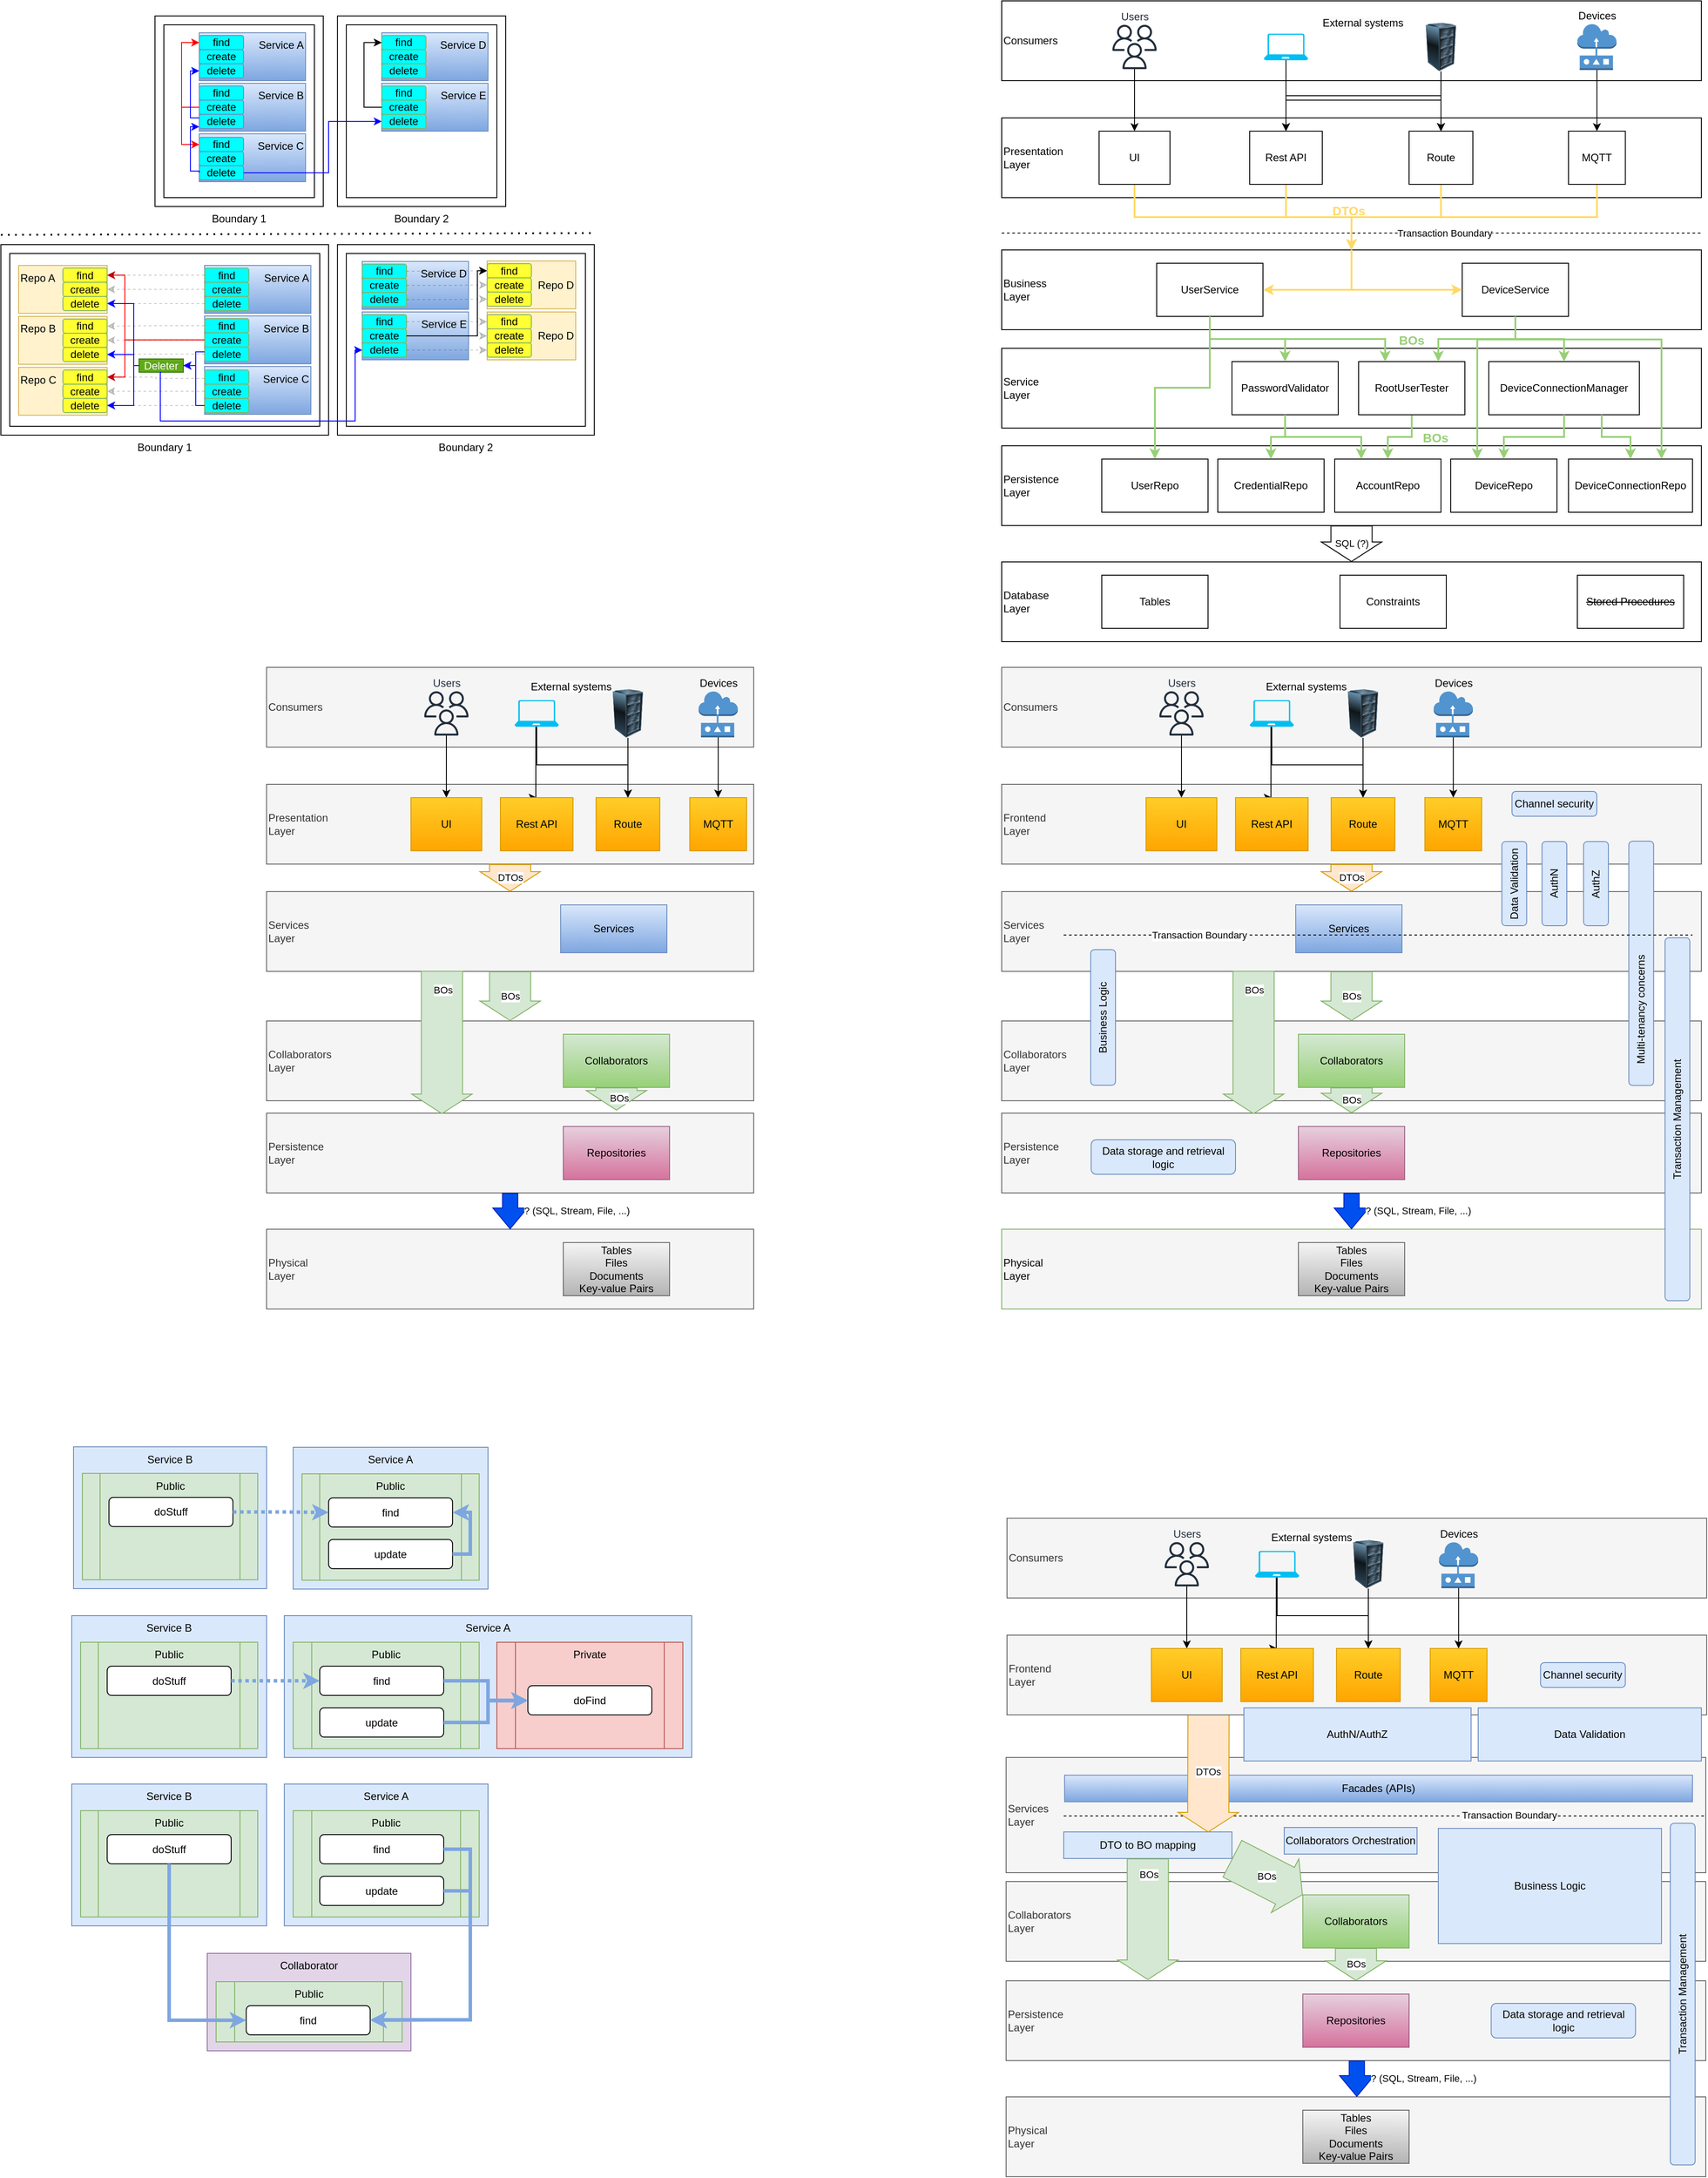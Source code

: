 <mxfile version="21.2.1" type="github">
  <diagram name="Page-1" id="aQyxzVbsQPXxTn7EvQkj">
    <mxGraphModel dx="2415" dy="757" grid="1" gridSize="10" guides="1" tooltips="1" connect="1" arrows="1" fold="1" page="1" pageScale="1" pageWidth="827" pageHeight="1169" math="0" shadow="0">
      <root>
        <mxCell id="0" />
        <mxCell id="1" parent="0" />
        <mxCell id="j1CahgC6rs7sGtYgRK9o-32" value="Persistence &lt;br&gt;Layer" style="rounded=0;whiteSpace=wrap;html=1;align=left;" parent="1" vertex="1">
          <mxGeometry x="10" y="520" width="790" height="90" as="geometry" />
        </mxCell>
        <mxCell id="j1CahgC6rs7sGtYgRK9o-30" value="Service &lt;br&gt;Layer" style="rounded=0;whiteSpace=wrap;html=1;align=left;" parent="1" vertex="1">
          <mxGeometry x="10" y="410" width="790" height="90" as="geometry" />
        </mxCell>
        <mxCell id="j1CahgC6rs7sGtYgRK9o-23" value="Business&lt;br&gt;Layer" style="rounded=0;whiteSpace=wrap;html=1;align=left;" parent="1" vertex="1">
          <mxGeometry x="10" y="299" width="790" height="90" as="geometry" />
        </mxCell>
        <mxCell id="j1CahgC6rs7sGtYgRK9o-8" value="Presentation &lt;br&gt;Layer" style="rounded=0;whiteSpace=wrap;html=1;align=left;" parent="1" vertex="1">
          <mxGeometry x="10" y="150" width="790" height="90" as="geometry" />
        </mxCell>
        <mxCell id="j1CahgC6rs7sGtYgRK9o-1" value="Consumers" style="rounded=0;whiteSpace=wrap;html=1;align=left;" parent="1" vertex="1">
          <mxGeometry x="10" y="18" width="790" height="90" as="geometry" />
        </mxCell>
        <mxCell id="j1CahgC6rs7sGtYgRK9o-13" value="" style="edgeStyle=orthogonalEdgeStyle;rounded=0;orthogonalLoop=1;jettySize=auto;html=1;" parent="1" source="j1CahgC6rs7sGtYgRK9o-2" target="j1CahgC6rs7sGtYgRK9o-9" edge="1">
          <mxGeometry relative="1" as="geometry" />
        </mxCell>
        <mxCell id="j1CahgC6rs7sGtYgRK9o-2" value="Users" style="sketch=0;outlineConnect=0;fontColor=#232F3E;gradientColor=none;fillColor=#232F3D;strokeColor=none;dashed=0;verticalLabelPosition=top;verticalAlign=bottom;align=center;html=1;fontSize=12;fontStyle=0;aspect=fixed;pointerEvents=1;shape=mxgraph.aws4.users;labelPosition=center;" parent="1" vertex="1">
          <mxGeometry x="135" y="45" width="50" height="50" as="geometry" />
        </mxCell>
        <mxCell id="j1CahgC6rs7sGtYgRK9o-14" value="" style="edgeStyle=orthogonalEdgeStyle;rounded=0;orthogonalLoop=1;jettySize=auto;html=1;" parent="1" source="j1CahgC6rs7sGtYgRK9o-3" target="j1CahgC6rs7sGtYgRK9o-10" edge="1">
          <mxGeometry relative="1" as="geometry" />
        </mxCell>
        <mxCell id="j1CahgC6rs7sGtYgRK9o-3" value="" style="verticalLabelPosition=bottom;html=1;verticalAlign=top;align=center;strokeColor=none;fillColor=#00BEF2;shape=mxgraph.azure.laptop;pointerEvents=1;movable=1;resizable=1;rotatable=1;deletable=1;editable=1;locked=0;connectable=1;" parent="1" vertex="1">
          <mxGeometry x="306" y="55" width="50" height="30" as="geometry" />
        </mxCell>
        <mxCell id="j1CahgC6rs7sGtYgRK9o-15" value="" style="edgeStyle=orthogonalEdgeStyle;rounded=0;orthogonalLoop=1;jettySize=auto;html=1;entryX=0.5;entryY=0;entryDx=0;entryDy=0;" parent="1" source="j1CahgC6rs7sGtYgRK9o-4" target="j1CahgC6rs7sGtYgRK9o-11" edge="1">
          <mxGeometry relative="1" as="geometry">
            <Array as="points">
              <mxPoint x="506" y="150" />
              <mxPoint x="506" y="150" />
            </Array>
          </mxGeometry>
        </mxCell>
        <mxCell id="j1CahgC6rs7sGtYgRK9o-18" value="" style="edgeStyle=orthogonalEdgeStyle;rounded=0;orthogonalLoop=1;jettySize=auto;html=1;" parent="1" source="j1CahgC6rs7sGtYgRK9o-4" target="j1CahgC6rs7sGtYgRK9o-11" edge="1">
          <mxGeometry relative="1" as="geometry" />
        </mxCell>
        <mxCell id="j1CahgC6rs7sGtYgRK9o-4" value="" style="image;html=1;image=img/lib/clip_art/computers/Server_Rack_128x128.png" parent="1" vertex="1">
          <mxGeometry x="478" y="42.5" width="56" height="55" as="geometry" />
        </mxCell>
        <mxCell id="j1CahgC6rs7sGtYgRK9o-5" value="Devices" style="outlineConnect=0;dashed=0;verticalLabelPosition=top;verticalAlign=bottom;align=center;html=1;shape=mxgraph.aws3.sensor;fillColor=#5294CF;gradientColor=none;labelPosition=center;" parent="1" vertex="1">
          <mxGeometry x="660" y="44" width="44.2" height="52" as="geometry" />
        </mxCell>
        <mxCell id="j1CahgC6rs7sGtYgRK9o-7" value="&lt;meta charset=&quot;utf-8&quot;&gt;&lt;span style=&quot;color: rgb(0, 0, 0); font-family: Helvetica; font-size: 12px; font-style: normal; font-variant-ligatures: normal; font-variant-caps: normal; font-weight: 400; letter-spacing: normal; orphans: 2; text-align: center; text-indent: 0px; text-transform: none; widows: 2; word-spacing: 0px; -webkit-text-stroke-width: 0px; background-color: rgb(251, 251, 251); text-decoration-thickness: initial; text-decoration-style: initial; text-decoration-color: initial; float: none; display: inline !important;&quot;&gt;External systems&lt;/span&gt;" style="text;html=1;strokeColor=none;fillColor=none;align=center;verticalAlign=middle;whiteSpace=wrap;rounded=0;" parent="1" vertex="1">
          <mxGeometry x="358" y="28" width="120" height="30" as="geometry" />
        </mxCell>
        <mxCell id="j1CahgC6rs7sGtYgRK9o-25" value="" style="edgeStyle=orthogonalEdgeStyle;rounded=0;orthogonalLoop=1;jettySize=auto;html=1;strokeColor=#FFD966;strokeWidth=2;" parent="1" source="j1CahgC6rs7sGtYgRK9o-9" target="j1CahgC6rs7sGtYgRK9o-23" edge="1">
          <mxGeometry relative="1" as="geometry" />
        </mxCell>
        <mxCell id="j1CahgC6rs7sGtYgRK9o-9" value="UI" style="rounded=0;whiteSpace=wrap;html=1;" parent="1" vertex="1">
          <mxGeometry x="120" y="165" width="80" height="60" as="geometry" />
        </mxCell>
        <mxCell id="j1CahgC6rs7sGtYgRK9o-26" value="" style="edgeStyle=orthogonalEdgeStyle;rounded=0;orthogonalLoop=1;jettySize=auto;html=1;entryX=0.5;entryY=0;entryDx=0;entryDy=0;strokeColor=#FFD966;strokeWidth=2;" parent="1" source="j1CahgC6rs7sGtYgRK9o-10" target="j1CahgC6rs7sGtYgRK9o-23" edge="1">
          <mxGeometry relative="1" as="geometry" />
        </mxCell>
        <mxCell id="j1CahgC6rs7sGtYgRK9o-10" value="Rest API" style="rounded=0;whiteSpace=wrap;html=1;" parent="1" vertex="1">
          <mxGeometry x="290" y="165" width="82" height="60" as="geometry" />
        </mxCell>
        <mxCell id="j1CahgC6rs7sGtYgRK9o-27" value="" style="edgeStyle=orthogonalEdgeStyle;rounded=0;orthogonalLoop=1;jettySize=auto;html=1;entryX=0.5;entryY=0;entryDx=0;entryDy=0;strokeColor=#FFD966;strokeWidth=2;" parent="1" source="j1CahgC6rs7sGtYgRK9o-11" target="j1CahgC6rs7sGtYgRK9o-23" edge="1">
          <mxGeometry relative="1" as="geometry" />
        </mxCell>
        <mxCell id="j1CahgC6rs7sGtYgRK9o-11" value="Route" style="rounded=0;whiteSpace=wrap;html=1;" parent="1" vertex="1">
          <mxGeometry x="470" y="165" width="72" height="60" as="geometry" />
        </mxCell>
        <mxCell id="j1CahgC6rs7sGtYgRK9o-28" value="" style="edgeStyle=orthogonalEdgeStyle;rounded=0;orthogonalLoop=1;jettySize=auto;html=1;strokeColor=#FFD966;strokeWidth=2;" parent="1" source="j1CahgC6rs7sGtYgRK9o-12" target="j1CahgC6rs7sGtYgRK9o-23" edge="1">
          <mxGeometry relative="1" as="geometry" />
        </mxCell>
        <mxCell id="j1CahgC6rs7sGtYgRK9o-12" value="MQTT" style="rounded=0;whiteSpace=wrap;html=1;" parent="1" vertex="1">
          <mxGeometry x="650" y="165" width="64.2" height="60" as="geometry" />
        </mxCell>
        <mxCell id="j1CahgC6rs7sGtYgRK9o-17" value="" style="edgeStyle=orthogonalEdgeStyle;rounded=0;orthogonalLoop=1;jettySize=auto;html=1;entryX=0.5;entryY=0;entryDx=0;entryDy=0;exitX=0.5;exitY=1;exitDx=0;exitDy=0;" parent="1" source="j1CahgC6rs7sGtYgRK9o-4" target="j1CahgC6rs7sGtYgRK9o-10" edge="1">
          <mxGeometry relative="1" as="geometry">
            <mxPoint x="516" y="95" as="sourcePoint" />
            <mxPoint x="500" y="175" as="targetPoint" />
            <Array as="points">
              <mxPoint x="506" y="130" />
              <mxPoint x="331" y="130" />
            </Array>
          </mxGeometry>
        </mxCell>
        <mxCell id="j1CahgC6rs7sGtYgRK9o-19" value="" style="edgeStyle=orthogonalEdgeStyle;rounded=0;orthogonalLoop=1;jettySize=auto;html=1;exitX=0.5;exitY=1;exitDx=0;exitDy=0;exitPerimeter=0;entryX=0.5;entryY=0;entryDx=0;entryDy=0;" parent="1" source="j1CahgC6rs7sGtYgRK9o-3" target="j1CahgC6rs7sGtYgRK9o-11" edge="1">
          <mxGeometry relative="1" as="geometry">
            <mxPoint x="341" y="82" as="sourcePoint" />
            <mxPoint x="341" y="175" as="targetPoint" />
          </mxGeometry>
        </mxCell>
        <mxCell id="j1CahgC6rs7sGtYgRK9o-20" value="" style="edgeStyle=orthogonalEdgeStyle;rounded=0;orthogonalLoop=1;jettySize=auto;html=1;exitX=0.5;exitY=1;exitDx=0;exitDy=0;exitPerimeter=0;entryX=0.5;entryY=0;entryDx=0;entryDy=0;" parent="1" source="j1CahgC6rs7sGtYgRK9o-5" target="j1CahgC6rs7sGtYgRK9o-12" edge="1">
          <mxGeometry relative="1" as="geometry">
            <mxPoint x="341" y="82" as="sourcePoint" />
            <mxPoint x="516" y="175" as="targetPoint" />
          </mxGeometry>
        </mxCell>
        <mxCell id="j1CahgC6rs7sGtYgRK9o-21" value="Transaction Boundary" style="endArrow=none;dashed=1;html=1;rounded=0;" parent="1" edge="1">
          <mxGeometry x="0.266" width="50" height="50" relative="1" as="geometry">
            <mxPoint x="10" y="280" as="sourcePoint" />
            <mxPoint x="800" y="280" as="targetPoint" />
            <mxPoint as="offset" />
          </mxGeometry>
        </mxCell>
        <mxCell id="j1CahgC6rs7sGtYgRK9o-41" value="" style="edgeStyle=orthogonalEdgeStyle;rounded=0;orthogonalLoop=1;jettySize=auto;html=1;entryX=0.5;entryY=0;entryDx=0;entryDy=0;strokeColor=#97D077;strokeWidth=2;" parent="1" source="j1CahgC6rs7sGtYgRK9o-24" target="j1CahgC6rs7sGtYgRK9o-38" edge="1">
          <mxGeometry relative="1" as="geometry" />
        </mxCell>
        <mxCell id="j1CahgC6rs7sGtYgRK9o-24" value="UserService" style="rounded=0;whiteSpace=wrap;html=1;" parent="1" vertex="1">
          <mxGeometry x="185" y="314" width="120" height="60" as="geometry" />
        </mxCell>
        <mxCell id="j1CahgC6rs7sGtYgRK9o-31" value="PasswordValidator" style="rounded=0;whiteSpace=wrap;html=1;" parent="1" vertex="1">
          <mxGeometry x="270" y="425" width="120" height="60" as="geometry" />
        </mxCell>
        <mxCell id="j1CahgC6rs7sGtYgRK9o-33" value="CredentialRepo" style="rounded=0;whiteSpace=wrap;html=1;" parent="1" vertex="1">
          <mxGeometry x="254" y="535" width="120" height="60" as="geometry" />
        </mxCell>
        <mxCell id="j1CahgC6rs7sGtYgRK9o-34" value="DeviceService" style="rounded=0;whiteSpace=wrap;html=1;" parent="1" vertex="1">
          <mxGeometry x="530" y="314" width="120" height="60" as="geometry" />
        </mxCell>
        <mxCell id="j1CahgC6rs7sGtYgRK9o-48" value="" style="edgeStyle=orthogonalEdgeStyle;rounded=0;orthogonalLoop=1;jettySize=auto;html=1;strokeColor=#97D077;strokeWidth=2;" parent="1" source="j1CahgC6rs7sGtYgRK9o-35" target="j1CahgC6rs7sGtYgRK9o-37" edge="1">
          <mxGeometry relative="1" as="geometry" />
        </mxCell>
        <mxCell id="j1CahgC6rs7sGtYgRK9o-35" value="RootUserTester" style="rounded=0;whiteSpace=wrap;html=1;" parent="1" vertex="1">
          <mxGeometry x="413" y="425" width="120" height="60" as="geometry" />
        </mxCell>
        <mxCell id="j1CahgC6rs7sGtYgRK9o-36" value="DeviceConnectionManager" style="rounded=0;whiteSpace=wrap;html=1;" parent="1" vertex="1">
          <mxGeometry x="560" y="425" width="170" height="60" as="geometry" />
        </mxCell>
        <mxCell id="j1CahgC6rs7sGtYgRK9o-37" value="AccountRepo" style="rounded=0;whiteSpace=wrap;html=1;" parent="1" vertex="1">
          <mxGeometry x="386" y="535" width="120" height="60" as="geometry" />
        </mxCell>
        <mxCell id="j1CahgC6rs7sGtYgRK9o-38" value="UserRepo" style="rounded=0;whiteSpace=wrap;html=1;" parent="1" vertex="1">
          <mxGeometry x="123" y="535" width="120" height="60" as="geometry" />
        </mxCell>
        <mxCell id="j1CahgC6rs7sGtYgRK9o-39" value="DeviceRepo" style="rounded=0;whiteSpace=wrap;html=1;" parent="1" vertex="1">
          <mxGeometry x="517" y="535" width="120" height="60" as="geometry" />
        </mxCell>
        <mxCell id="j1CahgC6rs7sGtYgRK9o-40" value="DeviceConnectionRepo" style="rounded=0;whiteSpace=wrap;html=1;" parent="1" vertex="1">
          <mxGeometry x="650" y="535" width="140" height="60" as="geometry" />
        </mxCell>
        <mxCell id="j1CahgC6rs7sGtYgRK9o-42" value="" style="edgeStyle=orthogonalEdgeStyle;rounded=0;orthogonalLoop=1;jettySize=auto;html=1;entryX=0.5;entryY=0;entryDx=0;entryDy=0;exitX=0.5;exitY=1;exitDx=0;exitDy=0;strokeColor=#97D077;strokeWidth=2;" parent="1" source="j1CahgC6rs7sGtYgRK9o-24" target="j1CahgC6rs7sGtYgRK9o-31" edge="1">
          <mxGeometry relative="1" as="geometry">
            <mxPoint x="255" y="384" as="sourcePoint" />
            <mxPoint x="193" y="545" as="targetPoint" />
          </mxGeometry>
        </mxCell>
        <mxCell id="j1CahgC6rs7sGtYgRK9o-43" value="" style="edgeStyle=orthogonalEdgeStyle;rounded=0;orthogonalLoop=1;jettySize=auto;html=1;entryX=0.25;entryY=0;entryDx=0;entryDy=0;exitX=0.5;exitY=1;exitDx=0;exitDy=0;strokeColor=#97D077;strokeWidth=2;" parent="1" source="j1CahgC6rs7sGtYgRK9o-31" target="j1CahgC6rs7sGtYgRK9o-37" edge="1">
          <mxGeometry relative="1" as="geometry">
            <mxPoint x="255" y="384" as="sourcePoint" />
            <mxPoint x="340" y="435" as="targetPoint" />
          </mxGeometry>
        </mxCell>
        <mxCell id="j1CahgC6rs7sGtYgRK9o-44" value="" style="edgeStyle=orthogonalEdgeStyle;rounded=0;orthogonalLoop=1;jettySize=auto;html=1;entryX=0.25;entryY=0;entryDx=0;entryDy=0;exitX=0.5;exitY=1;exitDx=0;exitDy=0;strokeColor=#97D077;strokeWidth=2;" parent="1" source="j1CahgC6rs7sGtYgRK9o-24" target="j1CahgC6rs7sGtYgRK9o-35" edge="1">
          <mxGeometry relative="1" as="geometry">
            <mxPoint x="340" y="495" as="sourcePoint" />
            <mxPoint x="324" y="545" as="targetPoint" />
          </mxGeometry>
        </mxCell>
        <mxCell id="j1CahgC6rs7sGtYgRK9o-45" value="" style="edgeStyle=orthogonalEdgeStyle;rounded=0;orthogonalLoop=1;jettySize=auto;html=1;entryX=0.75;entryY=0;entryDx=0;entryDy=0;exitX=0.5;exitY=1;exitDx=0;exitDy=0;strokeColor=#97D077;strokeWidth=2;" parent="1" source="j1CahgC6rs7sGtYgRK9o-34" target="j1CahgC6rs7sGtYgRK9o-35" edge="1">
          <mxGeometry relative="1" as="geometry">
            <mxPoint x="255" y="384" as="sourcePoint" />
            <mxPoint x="483" y="435" as="targetPoint" />
          </mxGeometry>
        </mxCell>
        <mxCell id="j1CahgC6rs7sGtYgRK9o-46" value="" style="edgeStyle=orthogonalEdgeStyle;rounded=0;orthogonalLoop=1;jettySize=auto;html=1;entryX=0.5;entryY=0;entryDx=0;entryDy=0;exitX=0.5;exitY=1;exitDx=0;exitDy=0;strokeColor=#97D077;strokeWidth=2;" parent="1" source="j1CahgC6rs7sGtYgRK9o-34" target="j1CahgC6rs7sGtYgRK9o-36" edge="1">
          <mxGeometry relative="1" as="geometry">
            <mxPoint x="600" y="384" as="sourcePoint" />
            <mxPoint x="483" y="435" as="targetPoint" />
          </mxGeometry>
        </mxCell>
        <mxCell id="j1CahgC6rs7sGtYgRK9o-47" value="" style="edgeStyle=orthogonalEdgeStyle;rounded=0;orthogonalLoop=1;jettySize=auto;html=1;entryX=0.25;entryY=0;entryDx=0;entryDy=0;exitX=0.5;exitY=1;exitDx=0;exitDy=0;strokeColor=#97D077;strokeWidth=2;" parent="1" source="j1CahgC6rs7sGtYgRK9o-34" target="j1CahgC6rs7sGtYgRK9o-39" edge="1">
          <mxGeometry relative="1" as="geometry">
            <mxPoint x="600" y="384" as="sourcePoint" />
            <mxPoint x="655" y="435" as="targetPoint" />
            <Array as="points">
              <mxPoint x="590" y="400" />
              <mxPoint x="547" y="400" />
            </Array>
          </mxGeometry>
        </mxCell>
        <mxCell id="j1CahgC6rs7sGtYgRK9o-49" value="" style="edgeStyle=orthogonalEdgeStyle;rounded=0;orthogonalLoop=1;jettySize=auto;html=1;entryX=0.5;entryY=0;entryDx=0;entryDy=0;exitX=0.5;exitY=1;exitDx=0;exitDy=0;strokeColor=#97D077;strokeWidth=2;" parent="1" source="j1CahgC6rs7sGtYgRK9o-31" target="j1CahgC6rs7sGtYgRK9o-33" edge="1">
          <mxGeometry relative="1" as="geometry">
            <mxPoint x="340" y="495" as="sourcePoint" />
            <mxPoint x="426" y="545" as="targetPoint" />
          </mxGeometry>
        </mxCell>
        <mxCell id="j1CahgC6rs7sGtYgRK9o-50" value="" style="edgeStyle=orthogonalEdgeStyle;rounded=0;orthogonalLoop=1;jettySize=auto;html=1;entryX=0.5;entryY=0;entryDx=0;entryDy=0;exitX=0.5;exitY=1;exitDx=0;exitDy=0;fontStyle=1;strokeColor=#97D077;strokeWidth=2;" parent="1" source="j1CahgC6rs7sGtYgRK9o-36" target="j1CahgC6rs7sGtYgRK9o-39" edge="1">
          <mxGeometry relative="1" as="geometry">
            <mxPoint x="350" y="505" as="sourcePoint" />
            <mxPoint x="436" y="555" as="targetPoint" />
          </mxGeometry>
        </mxCell>
        <mxCell id="j1CahgC6rs7sGtYgRK9o-51" value="" style="edgeStyle=orthogonalEdgeStyle;rounded=0;orthogonalLoop=1;jettySize=auto;html=1;entryX=0.5;entryY=0;entryDx=0;entryDy=0;exitX=0.75;exitY=1;exitDx=0;exitDy=0;fontStyle=1;strokeColor=#97D077;strokeWidth=2;" parent="1" source="j1CahgC6rs7sGtYgRK9o-36" target="j1CahgC6rs7sGtYgRK9o-40" edge="1">
          <mxGeometry relative="1" as="geometry">
            <mxPoint x="655" y="495" as="sourcePoint" />
            <mxPoint x="587" y="545" as="targetPoint" />
          </mxGeometry>
        </mxCell>
        <mxCell id="j1CahgC6rs7sGtYgRK9o-52" value="" style="edgeStyle=orthogonalEdgeStyle;rounded=0;orthogonalLoop=1;jettySize=auto;html=1;entryX=0.75;entryY=0;entryDx=0;entryDy=0;exitX=0.5;exitY=1;exitDx=0;exitDy=0;fontStyle=1;strokeColor=#97D077;strokeWidth=2;" parent="1" source="j1CahgC6rs7sGtYgRK9o-34" target="j1CahgC6rs7sGtYgRK9o-40" edge="1">
          <mxGeometry relative="1" as="geometry">
            <mxPoint x="698" y="495" as="sourcePoint" />
            <mxPoint x="730" y="545" as="targetPoint" />
            <Array as="points">
              <mxPoint x="590" y="400" />
              <mxPoint x="755" y="400" />
            </Array>
          </mxGeometry>
        </mxCell>
        <mxCell id="j1CahgC6rs7sGtYgRK9o-56" style="edgeStyle=orthogonalEdgeStyle;rounded=0;orthogonalLoop=1;jettySize=auto;html=1;exitX=0.5;exitY=0;exitDx=0;exitDy=0;entryX=1;entryY=0.5;entryDx=0;entryDy=0;strokeColor=#FFD966;strokeWidth=2;" parent="1" source="j1CahgC6rs7sGtYgRK9o-23" target="j1CahgC6rs7sGtYgRK9o-24" edge="1">
          <mxGeometry relative="1" as="geometry">
            <Array as="points">
              <mxPoint x="405" y="344" />
            </Array>
          </mxGeometry>
        </mxCell>
        <mxCell id="j1CahgC6rs7sGtYgRK9o-57" style="edgeStyle=orthogonalEdgeStyle;rounded=0;orthogonalLoop=1;jettySize=auto;html=1;exitX=0.5;exitY=0;exitDx=0;exitDy=0;entryX=0;entryY=0.5;entryDx=0;entryDy=0;strokeColor=#FFD966;strokeWidth=2;" parent="1" source="j1CahgC6rs7sGtYgRK9o-23" target="j1CahgC6rs7sGtYgRK9o-34" edge="1">
          <mxGeometry relative="1" as="geometry">
            <mxPoint x="415" y="309" as="sourcePoint" />
            <mxPoint x="315" y="354" as="targetPoint" />
            <Array as="points">
              <mxPoint x="405" y="344" />
            </Array>
          </mxGeometry>
        </mxCell>
        <mxCell id="j1CahgC6rs7sGtYgRK9o-58" value="Database&lt;br&gt;Layer" style="rounded=0;whiteSpace=wrap;html=1;align=left;" parent="1" vertex="1">
          <mxGeometry x="10" y="651" width="790" height="90" as="geometry" />
        </mxCell>
        <mxCell id="j1CahgC6rs7sGtYgRK9o-59" value="Constraints" style="rounded=0;whiteSpace=wrap;html=1;" parent="1" vertex="1">
          <mxGeometry x="392" y="666" width="120" height="60" as="geometry" />
        </mxCell>
        <mxCell id="j1CahgC6rs7sGtYgRK9o-60" value="&lt;strike&gt;Stored Procedures&lt;/strike&gt;" style="rounded=0;whiteSpace=wrap;html=1;" parent="1" vertex="1">
          <mxGeometry x="660" y="666" width="120" height="60" as="geometry" />
        </mxCell>
        <mxCell id="j1CahgC6rs7sGtYgRK9o-61" value="Tables" style="rounded=0;whiteSpace=wrap;html=1;" parent="1" vertex="1">
          <mxGeometry x="123" y="666" width="120" height="60" as="geometry" />
        </mxCell>
        <mxCell id="j1CahgC6rs7sGtYgRK9o-64" value="SQL (?)" style="shape=flexArrow;endArrow=classic;html=1;rounded=0;exitX=0.5;exitY=1;exitDx=0;exitDy=0;entryX=0.5;entryY=0;entryDx=0;entryDy=0;width=46.512;endSize=7.016;endWidth=20.811;" parent="1" source="j1CahgC6rs7sGtYgRK9o-32" target="j1CahgC6rs7sGtYgRK9o-58" edge="1">
          <mxGeometry x="-0.024" width="50" height="50" relative="1" as="geometry">
            <mxPoint x="340" y="770" as="sourcePoint" />
            <mxPoint x="390" y="720" as="targetPoint" />
            <mxPoint as="offset" />
          </mxGeometry>
        </mxCell>
        <mxCell id="j1CahgC6rs7sGtYgRK9o-66" value="&lt;font color=&quot;#ffd966&quot; style=&quot;font-size: 14px;&quot;&gt;DTOs&lt;/font&gt;" style="text;html=1;strokeColor=none;fillColor=none;align=center;verticalAlign=middle;whiteSpace=wrap;rounded=0;fontStyle=1;fontSize=14;" parent="1" vertex="1">
          <mxGeometry x="372" y="240" width="60" height="30" as="geometry" />
        </mxCell>
        <mxCell id="j1CahgC6rs7sGtYgRK9o-67" value="&lt;font color=&quot;#97d077&quot; style=&quot;font-size: 14px;&quot;&gt;BOs&lt;/font&gt;" style="text;html=1;strokeColor=none;fillColor=none;align=center;verticalAlign=middle;whiteSpace=wrap;rounded=0;fontStyle=1;fontSize=14;" parent="1" vertex="1">
          <mxGeometry x="443" y="386" width="60" height="30" as="geometry" />
        </mxCell>
        <mxCell id="j1CahgC6rs7sGtYgRK9o-68" value="&lt;font color=&quot;#97d077&quot; style=&quot;font-size: 14px;&quot;&gt;BOs&lt;/font&gt;" style="text;html=1;strokeColor=none;fillColor=none;align=center;verticalAlign=middle;whiteSpace=wrap;rounded=0;fontStyle=1;fontSize=14;" parent="1" vertex="1">
          <mxGeometry x="470" y="496" width="60" height="30" as="geometry" />
        </mxCell>
        <mxCell id="j1CahgC6rs7sGtYgRK9o-69" value="Persistence &lt;br&gt;Layer" style="rounded=0;whiteSpace=wrap;html=1;align=left;fillColor=#f5f5f5;fontColor=#333333;strokeColor=#666666;" parent="1" vertex="1">
          <mxGeometry x="10" y="1273" width="790" height="90" as="geometry" />
        </mxCell>
        <mxCell id="j1CahgC6rs7sGtYgRK9o-70" value="Collaborators&lt;br&gt;Layer" style="rounded=0;whiteSpace=wrap;html=1;align=left;fillColor=#f5f5f5;fontColor=#333333;strokeColor=#666666;" parent="1" vertex="1">
          <mxGeometry x="10" y="1169" width="790" height="90" as="geometry" />
        </mxCell>
        <mxCell id="j1CahgC6rs7sGtYgRK9o-71" value="Services&lt;br&gt;Layer" style="rounded=0;whiteSpace=wrap;html=1;align=left;fillColor=#f5f5f5;fontColor=#333333;strokeColor=#666666;" parent="1" vertex="1">
          <mxGeometry x="10" y="1023" width="790" height="90" as="geometry" />
        </mxCell>
        <mxCell id="j1CahgC6rs7sGtYgRK9o-72" value="Frontend&lt;br&gt;Layer" style="rounded=0;whiteSpace=wrap;html=1;align=left;fillColor=#f5f5f5;fontColor=#333333;strokeColor=#666666;" parent="1" vertex="1">
          <mxGeometry x="10" y="902" width="790" height="90" as="geometry" />
        </mxCell>
        <mxCell id="j1CahgC6rs7sGtYgRK9o-73" value="Consumers" style="rounded=0;whiteSpace=wrap;html=1;align=left;fillColor=#f5f5f5;fontColor=#333333;strokeColor=#666666;" parent="1" vertex="1">
          <mxGeometry x="10" y="770" width="790" height="90" as="geometry" />
        </mxCell>
        <mxCell id="j1CahgC6rs7sGtYgRK9o-74" value="" style="edgeStyle=orthogonalEdgeStyle;rounded=0;orthogonalLoop=1;jettySize=auto;html=1;" parent="1" source="j1CahgC6rs7sGtYgRK9o-75" target="j1CahgC6rs7sGtYgRK9o-84" edge="1">
          <mxGeometry relative="1" as="geometry" />
        </mxCell>
        <mxCell id="j1CahgC6rs7sGtYgRK9o-75" value="Users" style="sketch=0;outlineConnect=0;fontColor=#232F3E;gradientColor=none;fillColor=#232F3D;strokeColor=none;dashed=0;verticalLabelPosition=top;verticalAlign=bottom;align=center;html=1;fontSize=12;fontStyle=0;aspect=fixed;pointerEvents=1;shape=mxgraph.aws4.users;labelPosition=center;" parent="1" vertex="1">
          <mxGeometry x="188" y="797" width="50" height="50" as="geometry" />
        </mxCell>
        <mxCell id="j1CahgC6rs7sGtYgRK9o-76" value="" style="edgeStyle=orthogonalEdgeStyle;rounded=0;orthogonalLoop=1;jettySize=auto;html=1;entryX=0.5;entryY=0;entryDx=0;entryDy=0;exitX=0.5;exitY=1;exitDx=0;exitDy=0;exitPerimeter=0;" parent="1" source="j1CahgC6rs7sGtYgRK9o-77" target="j1CahgC6rs7sGtYgRK9o-86" edge="1">
          <mxGeometry relative="1" as="geometry">
            <Array as="points">
              <mxPoint x="314" y="837" />
              <mxPoint x="314" y="917" />
            </Array>
          </mxGeometry>
        </mxCell>
        <mxCell id="j1CahgC6rs7sGtYgRK9o-77" value="" style="verticalLabelPosition=bottom;html=1;verticalAlign=top;align=center;strokeColor=none;fillColor=#00BEF2;shape=mxgraph.azure.laptop;pointerEvents=1;movable=1;resizable=1;rotatable=1;deletable=1;editable=1;locked=0;connectable=1;" parent="1" vertex="1">
          <mxGeometry x="290" y="807" width="50" height="30" as="geometry" />
        </mxCell>
        <mxCell id="j1CahgC6rs7sGtYgRK9o-79" value="" style="edgeStyle=orthogonalEdgeStyle;rounded=0;orthogonalLoop=1;jettySize=auto;html=1;entryX=0.5;entryY=0;entryDx=0;entryDy=0;" parent="1" source="j1CahgC6rs7sGtYgRK9o-80" target="j1CahgC6rs7sGtYgRK9o-88" edge="1">
          <mxGeometry relative="1" as="geometry">
            <Array as="points">
              <mxPoint x="418" y="880" />
              <mxPoint x="418" y="880" />
            </Array>
          </mxGeometry>
        </mxCell>
        <mxCell id="j1CahgC6rs7sGtYgRK9o-80" value="" style="image;html=1;image=img/lib/clip_art/computers/Server_Rack_128x128.png" parent="1" vertex="1">
          <mxGeometry x="390" y="794.5" width="56" height="55" as="geometry" />
        </mxCell>
        <mxCell id="j1CahgC6rs7sGtYgRK9o-81" value="Devices" style="outlineConnect=0;dashed=0;verticalLabelPosition=top;verticalAlign=bottom;align=center;html=1;shape=mxgraph.aws3.sensor;fillColor=#5294CF;gradientColor=none;labelPosition=center;" parent="1" vertex="1">
          <mxGeometry x="497.8" y="797" width="44.2" height="52" as="geometry" />
        </mxCell>
        <mxCell id="j1CahgC6rs7sGtYgRK9o-82" value="&lt;meta charset=&quot;utf-8&quot;&gt;&lt;span style=&quot;color: rgb(0, 0, 0); font-family: Helvetica; font-size: 12px; font-style: normal; font-variant-ligatures: normal; font-variant-caps: normal; font-weight: 400; letter-spacing: normal; orphans: 2; text-align: center; text-indent: 0px; text-transform: none; widows: 2; word-spacing: 0px; -webkit-text-stroke-width: 0px; background-color: rgb(251, 251, 251); text-decoration-thickness: initial; text-decoration-style: initial; text-decoration-color: initial; float: none; display: inline !important;&quot;&gt;External systems&lt;/span&gt;" style="text;html=1;strokeColor=none;fillColor=none;align=center;verticalAlign=middle;whiteSpace=wrap;rounded=0;" parent="1" vertex="1">
          <mxGeometry x="294" y="777" width="120" height="30" as="geometry" />
        </mxCell>
        <mxCell id="j1CahgC6rs7sGtYgRK9o-84" value="UI" style="rounded=0;whiteSpace=wrap;html=1;fillColor=#ffcd28;strokeColor=#d79b00;gradientColor=#ffa500;" parent="1" vertex="1">
          <mxGeometry x="173" y="917" width="80" height="60" as="geometry" />
        </mxCell>
        <mxCell id="j1CahgC6rs7sGtYgRK9o-86" value="Rest API" style="rounded=0;whiteSpace=wrap;html=1;fillColor=#ffcd28;strokeColor=#d79b00;gradientColor=#ffa500;" parent="1" vertex="1">
          <mxGeometry x="274" y="917" width="82" height="60" as="geometry" />
        </mxCell>
        <mxCell id="j1CahgC6rs7sGtYgRK9o-88" value="Route" style="rounded=0;whiteSpace=wrap;html=1;fillColor=#ffcd28;strokeColor=#d79b00;gradientColor=#ffa500;" parent="1" vertex="1">
          <mxGeometry x="382" y="917" width="72" height="60" as="geometry" />
        </mxCell>
        <mxCell id="j1CahgC6rs7sGtYgRK9o-90" value="MQTT" style="rounded=0;whiteSpace=wrap;html=1;fillColor=#ffcd28;strokeColor=#d79b00;gradientColor=#ffa500;" parent="1" vertex="1">
          <mxGeometry x="487.8" y="917" width="64.2" height="60" as="geometry" />
        </mxCell>
        <mxCell id="j1CahgC6rs7sGtYgRK9o-92" value="" style="edgeStyle=orthogonalEdgeStyle;rounded=0;orthogonalLoop=1;jettySize=auto;html=1;entryX=0.5;entryY=0;entryDx=0;entryDy=0;exitX=0.5;exitY=1;exitDx=0;exitDy=0;exitPerimeter=0;" parent="1" source="j1CahgC6rs7sGtYgRK9o-77" target="j1CahgC6rs7sGtYgRK9o-88" edge="1">
          <mxGeometry relative="1" as="geometry">
            <mxPoint x="341" y="834" as="sourcePoint" />
            <mxPoint x="341" y="927" as="targetPoint" />
            <Array as="points">
              <mxPoint x="315" y="880" />
              <mxPoint x="418" y="880" />
            </Array>
          </mxGeometry>
        </mxCell>
        <mxCell id="j1CahgC6rs7sGtYgRK9o-93" value="" style="edgeStyle=orthogonalEdgeStyle;rounded=0;orthogonalLoop=1;jettySize=auto;html=1;exitX=0.5;exitY=1;exitDx=0;exitDy=0;exitPerimeter=0;entryX=0.5;entryY=0;entryDx=0;entryDy=0;" parent="1" source="j1CahgC6rs7sGtYgRK9o-81" target="j1CahgC6rs7sGtYgRK9o-90" edge="1">
          <mxGeometry relative="1" as="geometry">
            <mxPoint x="240" y="834" as="sourcePoint" />
            <mxPoint x="415" y="927" as="targetPoint" />
          </mxGeometry>
        </mxCell>
        <mxCell id="j1CahgC6rs7sGtYgRK9o-96" value="Services" style="rounded=0;whiteSpace=wrap;html=1;fillColor=#dae8fc;gradientColor=#7ea6e0;strokeColor=#6c8ebf;" parent="1" vertex="1">
          <mxGeometry x="342" y="1038" width="120" height="54" as="geometry" />
        </mxCell>
        <mxCell id="j1CahgC6rs7sGtYgRK9o-104" value="Repositories" style="rounded=0;whiteSpace=wrap;html=1;fillColor=#e6d0de;gradientColor=#d5739d;strokeColor=#996185;" parent="1" vertex="1">
          <mxGeometry x="345" y="1288" width="120" height="60" as="geometry" />
        </mxCell>
        <mxCell id="j1CahgC6rs7sGtYgRK9o-119" value="Physical&lt;br&gt;Layer" style="rounded=0;whiteSpace=wrap;html=1;align=left;fillColor=#F5F5F5;strokeColor=#82b366;" parent="1" vertex="1">
          <mxGeometry x="10" y="1404" width="790" height="90" as="geometry" />
        </mxCell>
        <mxCell id="j1CahgC6rs7sGtYgRK9o-123" value="? (SQL, Stream, File, ...)" style="shape=flexArrow;endArrow=classic;html=1;rounded=0;exitX=0.5;exitY=1;exitDx=0;exitDy=0;entryX=0.5;entryY=0;entryDx=0;entryDy=0;width=17.273;endSize=7.518;endWidth=20.811;fillColor=#0050ef;strokeColor=#001DBC;" parent="1" source="j1CahgC6rs7sGtYgRK9o-69" target="j1CahgC6rs7sGtYgRK9o-119" edge="1">
          <mxGeometry x="-0.024" y="75" width="50" height="50" relative="1" as="geometry">
            <mxPoint x="340" y="1523" as="sourcePoint" />
            <mxPoint x="390" y="1473" as="targetPoint" />
            <mxPoint as="offset" />
          </mxGeometry>
        </mxCell>
        <mxCell id="j1CahgC6rs7sGtYgRK9o-127" value="DTOs" style="shape=flexArrow;endArrow=classic;html=1;rounded=0;exitX=0.5;exitY=1;exitDx=0;exitDy=0;width=46.512;endSize=7.016;endWidth=20.811;fillColor=#ffe6cc;strokeColor=#d79b00;" parent="1" source="j1CahgC6rs7sGtYgRK9o-72" target="j1CahgC6rs7sGtYgRK9o-71" edge="1">
          <mxGeometry x="-0.024" width="50" height="50" relative="1" as="geometry">
            <mxPoint x="415" y="1002" as="sourcePoint" />
            <mxPoint x="415" y="1043" as="targetPoint" />
            <mxPoint as="offset" />
          </mxGeometry>
        </mxCell>
        <mxCell id="j1CahgC6rs7sGtYgRK9o-128" value="Collaborators" style="rounded=0;whiteSpace=wrap;html=1;fillColor=#d5e8d4;gradientColor=#97d077;strokeColor=#82b366;" parent="1" vertex="1">
          <mxGeometry x="345" y="1184" width="120" height="60" as="geometry" />
        </mxCell>
        <mxCell id="j1CahgC6rs7sGtYgRK9o-129" value="BOs" style="shape=flexArrow;endArrow=classic;html=1;rounded=0;exitX=0.5;exitY=1;exitDx=0;exitDy=0;width=46.512;endSize=7.016;endWidth=20.811;entryX=0.5;entryY=0;entryDx=0;entryDy=0;fillColor=#d5e8d4;strokeColor=#82b366;" parent="1" source="j1CahgC6rs7sGtYgRK9o-71" target="j1CahgC6rs7sGtYgRK9o-70" edge="1">
          <mxGeometry x="-0.024" width="50" height="50" relative="1" as="geometry">
            <mxPoint x="401.68" y="1113" as="sourcePoint" />
            <mxPoint x="401.68" y="1172" as="targetPoint" />
            <mxPoint as="offset" />
          </mxGeometry>
        </mxCell>
        <mxCell id="j1CahgC6rs7sGtYgRK9o-130" value="BOs" style="shape=flexArrow;endArrow=classic;html=1;rounded=0;exitX=0.5;exitY=1;exitDx=0;exitDy=0;width=46.512;endSize=7.016;endWidth=20.811;entryX=0.5;entryY=0;entryDx=0;entryDy=0;fillColor=#d5e8d4;strokeColor=#82b366;" parent="1" source="j1CahgC6rs7sGtYgRK9o-128" target="j1CahgC6rs7sGtYgRK9o-69" edge="1">
          <mxGeometry x="-0.024" width="50" height="50" relative="1" as="geometry">
            <mxPoint x="445.55" y="1271" as="sourcePoint" />
            <mxPoint x="445.55" y="1327" as="targetPoint" />
            <mxPoint as="offset" />
          </mxGeometry>
        </mxCell>
        <mxCell id="j1CahgC6rs7sGtYgRK9o-131" value="BOs" style="shape=flexArrow;endArrow=classic;html=1;rounded=0;exitX=0.36;exitY=0.993;exitDx=0;exitDy=0;width=46.512;endSize=7.016;endWidth=20.811;entryX=0.36;entryY=0.011;entryDx=0;entryDy=0;exitPerimeter=0;entryPerimeter=0;fillColor=#d5e8d4;strokeColor=#82b366;" parent="1" source="j1CahgC6rs7sGtYgRK9o-71" target="j1CahgC6rs7sGtYgRK9o-69" edge="1">
          <mxGeometry x="-0.735" y="1" width="50" height="50" relative="1" as="geometry">
            <mxPoint x="415" y="1269" as="sourcePoint" />
            <mxPoint x="415" y="1322" as="targetPoint" />
            <mxPoint as="offset" />
          </mxGeometry>
        </mxCell>
        <mxCell id="j1CahgC6rs7sGtYgRK9o-132" value="Tables&lt;br&gt;Files&lt;br&gt;Documents&lt;br&gt;Key-value Pairs" style="rounded=0;whiteSpace=wrap;html=1;fillColor=#f5f5f5;gradientColor=#b3b3b3;strokeColor=#666666;" parent="1" vertex="1">
          <mxGeometry x="345" y="1419" width="120" height="60" as="geometry" />
        </mxCell>
        <mxCell id="j1CahgC6rs7sGtYgRK9o-133" value="Channel security" style="rounded=1;whiteSpace=wrap;html=1;fillColor=#dae8fc;strokeColor=#6c8ebf;" parent="1" vertex="1">
          <mxGeometry x="586.17" y="910" width="95.8" height="28" as="geometry" />
        </mxCell>
        <mxCell id="j1CahgC6rs7sGtYgRK9o-136" value="Data Validation" style="rounded=1;whiteSpace=wrap;html=1;rotation=-90;fillColor=#dae8fc;strokeColor=#6c8ebf;" parent="1" vertex="1">
          <mxGeometry x="541.2" y="1000" width="95.1" height="28" as="geometry" />
        </mxCell>
        <mxCell id="j1CahgC6rs7sGtYgRK9o-138" value="AuthZ" style="rounded=1;whiteSpace=wrap;html=1;rotation=-90;fillColor=#dae8fc;strokeColor=#6c8ebf;" parent="1" vertex="1">
          <mxGeometry x="633.48" y="1000" width="95.1" height="28" as="geometry" />
        </mxCell>
        <mxCell id="j1CahgC6rs7sGtYgRK9o-139" value="AuthN" style="rounded=1;whiteSpace=wrap;html=1;rotation=-90;fillColor=#dae8fc;strokeColor=#6c8ebf;" parent="1" vertex="1">
          <mxGeometry x="586.53" y="1000" width="95.1" height="28" as="geometry" />
        </mxCell>
        <mxCell id="j1CahgC6rs7sGtYgRK9o-140" value="Multi-tenancy concerns&amp;nbsp; &amp;nbsp; &amp;nbsp; &amp;nbsp; &amp;nbsp; &amp;nbsp; &amp;nbsp; &amp;nbsp; &amp;nbsp; &amp;nbsp; &amp;nbsp; &amp;nbsp; &amp;nbsp; &amp;nbsp; &amp;nbsp; &amp;nbsp;" style="rounded=1;whiteSpace=wrap;html=1;rotation=-90;fillColor=#dae8fc;strokeColor=#6c8ebf;" parent="1" vertex="1">
          <mxGeometry x="594.28" y="1089.93" width="275.65" height="28" as="geometry" />
        </mxCell>
        <mxCell id="j1CahgC6rs7sGtYgRK9o-141" value="Transaction Management" style="rounded=1;whiteSpace=wrap;html=1;rotation=-90;fillColor=#dae8fc;strokeColor=#6c8ebf;" parent="1" vertex="1">
          <mxGeometry x="568.25" y="1265.85" width="409.5" height="28" as="geometry" />
        </mxCell>
        <mxCell id="j1CahgC6rs7sGtYgRK9o-94" value="Transaction Boundary" style="endArrow=none;dashed=1;html=1;rounded=0;" parent="1" edge="1">
          <mxGeometry x="-0.57" width="50" height="50" relative="1" as="geometry">
            <mxPoint x="80" y="1072" as="sourcePoint" />
            <mxPoint x="790" y="1072" as="targetPoint" />
            <mxPoint as="offset" />
          </mxGeometry>
        </mxCell>
        <mxCell id="j1CahgC6rs7sGtYgRK9o-142" value="Business Logic" style="rounded=1;whiteSpace=wrap;html=1;rotation=-90;fillColor=#dae8fc;strokeColor=#6c8ebf;" parent="1" vertex="1">
          <mxGeometry x="48" y="1151" width="153" height="28" as="geometry" />
        </mxCell>
        <mxCell id="j1CahgC6rs7sGtYgRK9o-143" value="Data storage and retrieval logic" style="rounded=1;whiteSpace=wrap;html=1;rotation=0;fillColor=#dae8fc;strokeColor=#6c8ebf;" parent="1" vertex="1">
          <mxGeometry x="111" y="1303" width="163" height="39" as="geometry" />
        </mxCell>
        <mxCell id="j1CahgC6rs7sGtYgRK9o-144" value="Persistence &lt;br&gt;Layer" style="rounded=0;whiteSpace=wrap;html=1;align=left;fillColor=#f5f5f5;fontColor=#333333;strokeColor=#666666;" parent="1" vertex="1">
          <mxGeometry x="15" y="2252" width="790" height="90" as="geometry" />
        </mxCell>
        <mxCell id="j1CahgC6rs7sGtYgRK9o-145" value="Collaborators&lt;br&gt;Layer" style="rounded=0;whiteSpace=wrap;html=1;align=left;fillColor=#f5f5f5;fontColor=#333333;strokeColor=#666666;" parent="1" vertex="1">
          <mxGeometry x="15" y="2140" width="790" height="90" as="geometry" />
        </mxCell>
        <mxCell id="j1CahgC6rs7sGtYgRK9o-146" value="Services&lt;br&gt;Layer" style="rounded=0;whiteSpace=wrap;html=1;align=left;fillColor=#f5f5f5;fontColor=#333333;strokeColor=#666666;" parent="1" vertex="1">
          <mxGeometry x="15" y="2000" width="790" height="130" as="geometry" />
        </mxCell>
        <mxCell id="j1CahgC6rs7sGtYgRK9o-163" value="Facades (APIs)" style="rounded=0;whiteSpace=wrap;html=1;fillColor=#dae8fc;gradientColor=#7ea6e0;strokeColor=#6c8ebf;" parent="1" vertex="1">
          <mxGeometry x="81" y="2020" width="709" height="30" as="geometry" />
        </mxCell>
        <mxCell id="j1CahgC6rs7sGtYgRK9o-164" value="Repositories" style="rounded=0;whiteSpace=wrap;html=1;fillColor=#e6d0de;gradientColor=#d5739d;strokeColor=#996185;" parent="1" vertex="1">
          <mxGeometry x="350" y="2267" width="120" height="60" as="geometry" />
        </mxCell>
        <mxCell id="j1CahgC6rs7sGtYgRK9o-165" value="Physical&lt;br&gt;Layer" style="rounded=0;whiteSpace=wrap;html=1;align=left;fillColor=#f5f5f5;fontColor=#333333;strokeColor=#666666;" parent="1" vertex="1">
          <mxGeometry x="15" y="2383" width="790" height="90" as="geometry" />
        </mxCell>
        <mxCell id="j1CahgC6rs7sGtYgRK9o-166" value="? (SQL, Stream, File, ...)" style="shape=flexArrow;endArrow=classic;html=1;rounded=0;exitX=0.5;exitY=1;exitDx=0;exitDy=0;entryX=0.5;entryY=0;entryDx=0;entryDy=0;width=17.273;endSize=7.518;endWidth=20.811;fillColor=#0050ef;strokeColor=#001DBC;" parent="1" edge="1">
          <mxGeometry x="-0.024" y="75" width="50" height="50" relative="1" as="geometry">
            <mxPoint x="411" y="2342" as="sourcePoint" />
            <mxPoint x="411" y="2383" as="targetPoint" />
            <mxPoint as="offset" />
          </mxGeometry>
        </mxCell>
        <mxCell id="j1CahgC6rs7sGtYgRK9o-168" value="Collaborators" style="rounded=0;whiteSpace=wrap;html=1;fillColor=#d5e8d4;gradientColor=#97d077;strokeColor=#82b366;" parent="1" vertex="1">
          <mxGeometry x="350" y="2155" width="120" height="60" as="geometry" />
        </mxCell>
        <mxCell id="j1CahgC6rs7sGtYgRK9o-170" value="BOs" style="shape=flexArrow;endArrow=classic;html=1;rounded=0;exitX=0.5;exitY=1;exitDx=0;exitDy=0;width=46.512;endSize=7.016;endWidth=20.811;entryX=0.5;entryY=0;entryDx=0;entryDy=0;fillColor=#d5e8d4;strokeColor=#82b366;" parent="1" source="j1CahgC6rs7sGtYgRK9o-168" target="j1CahgC6rs7sGtYgRK9o-144" edge="1">
          <mxGeometry x="-0.024" width="50" height="50" relative="1" as="geometry">
            <mxPoint x="450.55" y="2242" as="sourcePoint" />
            <mxPoint x="450.55" y="2298" as="targetPoint" />
            <mxPoint as="offset" />
          </mxGeometry>
        </mxCell>
        <mxCell id="j1CahgC6rs7sGtYgRK9o-172" value="Tables&lt;br&gt;Files&lt;br&gt;Documents&lt;br&gt;Key-value Pairs" style="rounded=0;whiteSpace=wrap;html=1;fillColor=#f5f5f5;gradientColor=#b3b3b3;strokeColor=#666666;" parent="1" vertex="1">
          <mxGeometry x="350" y="2398" width="120" height="60" as="geometry" />
        </mxCell>
        <mxCell id="j1CahgC6rs7sGtYgRK9o-181" value="Data storage and retrieval logic" style="rounded=1;whiteSpace=wrap;html=1;rotation=0;fillColor=#dae8fc;strokeColor=#6c8ebf;" parent="1" vertex="1">
          <mxGeometry x="562.68" y="2277.5" width="163" height="39" as="geometry" />
        </mxCell>
        <mxCell id="j1CahgC6rs7sGtYgRK9o-186" value="DTO to BO mapping" style="rounded=0;whiteSpace=wrap;html=1;fillColor=#dae8fc;strokeColor=#6c8ebf;labelPosition=center;verticalLabelPosition=middle;align=center;verticalAlign=middle;" parent="1" vertex="1">
          <mxGeometry x="80" y="2084" width="190" height="30" as="geometry" />
        </mxCell>
        <mxCell id="j1CahgC6rs7sGtYgRK9o-179" value="Transaction Boundary" style="endArrow=none;dashed=1;html=1;rounded=0;align=right;" parent="1" edge="1">
          <mxGeometry x="0.542" y="1" width="50" height="50" relative="1" as="geometry">
            <mxPoint x="80" y="2066" as="sourcePoint" />
            <mxPoint x="804" y="2066" as="targetPoint" />
            <mxPoint as="offset" />
          </mxGeometry>
        </mxCell>
        <mxCell id="j1CahgC6rs7sGtYgRK9o-187" value="Collaborators Orchestration" style="rounded=0;whiteSpace=wrap;html=1;fillColor=#dae8fc;strokeColor=#6c8ebf;" parent="1" vertex="1">
          <mxGeometry x="329" y="2079" width="150" height="30" as="geometry" />
        </mxCell>
        <mxCell id="j1CahgC6rs7sGtYgRK9o-169" value="BOs" style="shape=flexArrow;endArrow=classic;html=1;rounded=0;width=46.512;endSize=7.016;endWidth=20.811;fillColor=#d5e8d4;strokeColor=#82b366;entryX=0;entryY=0;entryDx=0;entryDy=0;exitX=1;exitY=1;exitDx=0;exitDy=0;" parent="1" source="j1CahgC6rs7sGtYgRK9o-186" target="j1CahgC6rs7sGtYgRK9o-168" edge="1">
          <mxGeometry x="-0.024" width="50" height="50" relative="1" as="geometry">
            <mxPoint x="299" y="2097" as="sourcePoint" />
            <mxPoint x="299" y="2167" as="targetPoint" />
            <mxPoint as="offset" />
          </mxGeometry>
        </mxCell>
        <mxCell id="j1CahgC6rs7sGtYgRK9o-171" value="BOs" style="shape=flexArrow;endArrow=classic;html=1;rounded=0;width=46.512;endSize=7.016;endWidth=20.811;fillColor=#d5e8d4;strokeColor=#82b366;exitX=0.5;exitY=1;exitDx=0;exitDy=0;" parent="1" source="j1CahgC6rs7sGtYgRK9o-186" edge="1">
          <mxGeometry x="-0.735" y="1" width="50" height="50" relative="1" as="geometry">
            <mxPoint x="182.41" y="2118.5" as="sourcePoint" />
            <mxPoint x="175" y="2251" as="targetPoint" />
            <mxPoint as="offset" />
          </mxGeometry>
        </mxCell>
        <mxCell id="j1CahgC6rs7sGtYgRK9o-167" value="DTOs" style="shape=flexArrow;endArrow=block;html=1;rounded=0;width=46.512;endSize=7.016;endWidth=20.811;fillColor=#ffe6cc;strokeColor=#d79b00;entryX=0.859;entryY=0.018;entryDx=0;entryDy=0;entryPerimeter=0;exitX=0.288;exitY=0.993;exitDx=0;exitDy=0;exitPerimeter=0;" parent="1" source="j1CahgC6rs7sGtYgRK9o-189" target="j1CahgC6rs7sGtYgRK9o-186" edge="1">
          <mxGeometry x="-0.025" width="50" height="50" relative="1" as="geometry">
            <mxPoint x="363" y="1900" as="sourcePoint" />
            <mxPoint x="365.5" y="1984" as="targetPoint" />
            <mxPoint as="offset" />
          </mxGeometry>
        </mxCell>
        <mxCell id="j1CahgC6rs7sGtYgRK9o-178" value="Transaction Management" style="rounded=1;whiteSpace=wrap;html=1;rotation=-90;fillColor=#dae8fc;strokeColor=#6c8ebf;" parent="1" vertex="1">
          <mxGeometry x="586.17" y="2253" width="385.53" height="28" as="geometry" />
        </mxCell>
        <mxCell id="j1CahgC6rs7sGtYgRK9o-189" value="Frontend&lt;br&gt;Layer" style="rounded=0;whiteSpace=wrap;html=1;align=left;fillColor=#f5f5f5;fontColor=#333333;strokeColor=#666666;" parent="1" vertex="1">
          <mxGeometry x="16" y="1862" width="790" height="90" as="geometry" />
        </mxCell>
        <mxCell id="j1CahgC6rs7sGtYgRK9o-190" value="Consumers" style="rounded=0;whiteSpace=wrap;html=1;align=left;fillColor=#f5f5f5;fontColor=#333333;strokeColor=#666666;" parent="1" vertex="1">
          <mxGeometry x="16" y="1730" width="790" height="90" as="geometry" />
        </mxCell>
        <mxCell id="j1CahgC6rs7sGtYgRK9o-191" value="" style="edgeStyle=orthogonalEdgeStyle;rounded=0;orthogonalLoop=1;jettySize=auto;html=1;" parent="1" source="j1CahgC6rs7sGtYgRK9o-192" target="j1CahgC6rs7sGtYgRK9o-199" edge="1">
          <mxGeometry relative="1" as="geometry" />
        </mxCell>
        <mxCell id="j1CahgC6rs7sGtYgRK9o-192" value="Users" style="sketch=0;outlineConnect=0;fontColor=#232F3E;gradientColor=none;fillColor=#232F3D;strokeColor=none;dashed=0;verticalLabelPosition=top;verticalAlign=bottom;align=center;html=1;fontSize=12;fontStyle=0;aspect=fixed;pointerEvents=1;shape=mxgraph.aws4.users;labelPosition=center;" parent="1" vertex="1">
          <mxGeometry x="194" y="1757" width="50" height="50" as="geometry" />
        </mxCell>
        <mxCell id="j1CahgC6rs7sGtYgRK9o-193" value="" style="edgeStyle=orthogonalEdgeStyle;rounded=0;orthogonalLoop=1;jettySize=auto;html=1;entryX=0.5;entryY=0;entryDx=0;entryDy=0;exitX=0.5;exitY=1;exitDx=0;exitDy=0;exitPerimeter=0;" parent="1" source="j1CahgC6rs7sGtYgRK9o-194" target="j1CahgC6rs7sGtYgRK9o-200" edge="1">
          <mxGeometry relative="1" as="geometry">
            <Array as="points">
              <mxPoint x="320" y="1797" />
              <mxPoint x="320" y="1877" />
            </Array>
          </mxGeometry>
        </mxCell>
        <mxCell id="j1CahgC6rs7sGtYgRK9o-194" value="" style="verticalLabelPosition=bottom;html=1;verticalAlign=top;align=center;strokeColor=none;fillColor=#00BEF2;shape=mxgraph.azure.laptop;pointerEvents=1;movable=1;resizable=1;rotatable=1;deletable=1;editable=1;locked=0;connectable=1;" parent="1" vertex="1">
          <mxGeometry x="296" y="1767" width="50" height="30" as="geometry" />
        </mxCell>
        <mxCell id="j1CahgC6rs7sGtYgRK9o-195" value="" style="edgeStyle=orthogonalEdgeStyle;rounded=0;orthogonalLoop=1;jettySize=auto;html=1;entryX=0.5;entryY=0;entryDx=0;entryDy=0;" parent="1" source="j1CahgC6rs7sGtYgRK9o-196" target="j1CahgC6rs7sGtYgRK9o-201" edge="1">
          <mxGeometry relative="1" as="geometry">
            <Array as="points">
              <mxPoint x="424" y="1840" />
              <mxPoint x="424" y="1840" />
            </Array>
          </mxGeometry>
        </mxCell>
        <mxCell id="j1CahgC6rs7sGtYgRK9o-196" value="" style="image;html=1;image=img/lib/clip_art/computers/Server_Rack_128x128.png" parent="1" vertex="1">
          <mxGeometry x="396" y="1754.5" width="56" height="55" as="geometry" />
        </mxCell>
        <mxCell id="j1CahgC6rs7sGtYgRK9o-197" value="Devices" style="outlineConnect=0;dashed=0;verticalLabelPosition=top;verticalAlign=bottom;align=center;html=1;shape=mxgraph.aws3.sensor;fillColor=#5294CF;gradientColor=none;labelPosition=center;" parent="1" vertex="1">
          <mxGeometry x="503.8" y="1757" width="44.2" height="52" as="geometry" />
        </mxCell>
        <mxCell id="j1CahgC6rs7sGtYgRK9o-198" value="&lt;meta charset=&quot;utf-8&quot;&gt;&lt;span style=&quot;color: rgb(0, 0, 0); font-family: Helvetica; font-size: 12px; font-style: normal; font-variant-ligatures: normal; font-variant-caps: normal; font-weight: 400; letter-spacing: normal; orphans: 2; text-align: center; text-indent: 0px; text-transform: none; widows: 2; word-spacing: 0px; -webkit-text-stroke-width: 0px; background-color: rgb(251, 251, 251); text-decoration-thickness: initial; text-decoration-style: initial; text-decoration-color: initial; float: none; display: inline !important;&quot;&gt;External systems&lt;/span&gt;" style="text;html=1;strokeColor=none;fillColor=none;align=center;verticalAlign=middle;whiteSpace=wrap;rounded=0;" parent="1" vertex="1">
          <mxGeometry x="300" y="1737" width="120" height="30" as="geometry" />
        </mxCell>
        <mxCell id="j1CahgC6rs7sGtYgRK9o-199" value="UI" style="rounded=0;whiteSpace=wrap;html=1;fillColor=#ffcd28;strokeColor=#d79b00;gradientColor=#ffa500;" parent="1" vertex="1">
          <mxGeometry x="179" y="1877" width="80" height="60" as="geometry" />
        </mxCell>
        <mxCell id="j1CahgC6rs7sGtYgRK9o-200" value="Rest API" style="rounded=0;whiteSpace=wrap;html=1;fillColor=#ffcd28;strokeColor=#d79b00;gradientColor=#ffa500;" parent="1" vertex="1">
          <mxGeometry x="280" y="1877" width="82" height="60" as="geometry" />
        </mxCell>
        <mxCell id="j1CahgC6rs7sGtYgRK9o-201" value="Route" style="rounded=0;whiteSpace=wrap;html=1;fillColor=#ffcd28;strokeColor=#d79b00;gradientColor=#ffa500;" parent="1" vertex="1">
          <mxGeometry x="388" y="1877" width="72" height="60" as="geometry" />
        </mxCell>
        <mxCell id="j1CahgC6rs7sGtYgRK9o-202" value="MQTT" style="rounded=0;whiteSpace=wrap;html=1;fillColor=#ffcd28;strokeColor=#d79b00;gradientColor=#ffa500;" parent="1" vertex="1">
          <mxGeometry x="493.8" y="1877" width="64.2" height="60" as="geometry" />
        </mxCell>
        <mxCell id="j1CahgC6rs7sGtYgRK9o-203" value="" style="edgeStyle=orthogonalEdgeStyle;rounded=0;orthogonalLoop=1;jettySize=auto;html=1;entryX=0.5;entryY=0;entryDx=0;entryDy=0;exitX=0.5;exitY=1;exitDx=0;exitDy=0;exitPerimeter=0;" parent="1" source="j1CahgC6rs7sGtYgRK9o-194" target="j1CahgC6rs7sGtYgRK9o-201" edge="1">
          <mxGeometry relative="1" as="geometry">
            <mxPoint x="347" y="1794" as="sourcePoint" />
            <mxPoint x="347" y="1887" as="targetPoint" />
            <Array as="points">
              <mxPoint x="321" y="1840" />
              <mxPoint x="424" y="1840" />
            </Array>
          </mxGeometry>
        </mxCell>
        <mxCell id="j1CahgC6rs7sGtYgRK9o-204" value="" style="edgeStyle=orthogonalEdgeStyle;rounded=0;orthogonalLoop=1;jettySize=auto;html=1;exitX=0.5;exitY=1;exitDx=0;exitDy=0;exitPerimeter=0;entryX=0.5;entryY=0;entryDx=0;entryDy=0;" parent="1" source="j1CahgC6rs7sGtYgRK9o-197" target="j1CahgC6rs7sGtYgRK9o-202" edge="1">
          <mxGeometry relative="1" as="geometry">
            <mxPoint x="246" y="1794" as="sourcePoint" />
            <mxPoint x="421" y="1887" as="targetPoint" />
          </mxGeometry>
        </mxCell>
        <mxCell id="j1CahgC6rs7sGtYgRK9o-206" value="Channel security" style="rounded=1;whiteSpace=wrap;html=1;fillColor=#dae8fc;strokeColor=#6c8ebf;" parent="1" vertex="1">
          <mxGeometry x="618.4" y="1893" width="95.8" height="28" as="geometry" />
        </mxCell>
        <mxCell id="j1CahgC6rs7sGtYgRK9o-213" value="Persistence &lt;br&gt;Layer" style="rounded=0;whiteSpace=wrap;html=1;align=left;fillColor=#f5f5f5;fontColor=#333333;strokeColor=#666666;" parent="1" vertex="1">
          <mxGeometry x="-820" y="1273" width="550" height="90" as="geometry" />
        </mxCell>
        <mxCell id="j1CahgC6rs7sGtYgRK9o-214" value="Collaborators&lt;br&gt;Layer" style="rounded=0;whiteSpace=wrap;html=1;align=left;fillColor=#f5f5f5;fontColor=#333333;strokeColor=#666666;" parent="1" vertex="1">
          <mxGeometry x="-820" y="1169" width="550" height="90" as="geometry" />
        </mxCell>
        <mxCell id="j1CahgC6rs7sGtYgRK9o-215" value="Services&lt;br&gt;Layer" style="rounded=0;whiteSpace=wrap;html=1;align=left;fillColor=#f5f5f5;fontColor=#333333;strokeColor=#666666;" parent="1" vertex="1">
          <mxGeometry x="-820" y="1023" width="550" height="90" as="geometry" />
        </mxCell>
        <mxCell id="j1CahgC6rs7sGtYgRK9o-216" value="Presentation &lt;br&gt;Layer" style="rounded=0;whiteSpace=wrap;html=1;align=left;fillColor=#f5f5f5;fontColor=#333333;strokeColor=#666666;" parent="1" vertex="1">
          <mxGeometry x="-820" y="902" width="550" height="90" as="geometry" />
        </mxCell>
        <mxCell id="j1CahgC6rs7sGtYgRK9o-217" value="Consumers" style="rounded=0;whiteSpace=wrap;html=1;align=left;fillColor=#f5f5f5;fontColor=#333333;strokeColor=#666666;" parent="1" vertex="1">
          <mxGeometry x="-820" y="770" width="550" height="90" as="geometry" />
        </mxCell>
        <mxCell id="j1CahgC6rs7sGtYgRK9o-218" value="" style="edgeStyle=orthogonalEdgeStyle;rounded=0;orthogonalLoop=1;jettySize=auto;html=1;" parent="1" source="j1CahgC6rs7sGtYgRK9o-219" target="j1CahgC6rs7sGtYgRK9o-226" edge="1">
          <mxGeometry relative="1" as="geometry" />
        </mxCell>
        <mxCell id="j1CahgC6rs7sGtYgRK9o-219" value="Users" style="sketch=0;outlineConnect=0;fontColor=#232F3E;gradientColor=none;fillColor=#232F3D;strokeColor=none;dashed=0;verticalLabelPosition=top;verticalAlign=bottom;align=center;html=1;fontSize=12;fontStyle=0;aspect=fixed;pointerEvents=1;shape=mxgraph.aws4.users;labelPosition=center;" parent="1" vertex="1">
          <mxGeometry x="-642" y="797" width="50" height="50" as="geometry" />
        </mxCell>
        <mxCell id="j1CahgC6rs7sGtYgRK9o-220" value="" style="edgeStyle=orthogonalEdgeStyle;rounded=0;orthogonalLoop=1;jettySize=auto;html=1;entryX=0.5;entryY=0;entryDx=0;entryDy=0;exitX=0.5;exitY=1;exitDx=0;exitDy=0;exitPerimeter=0;" parent="1" source="j1CahgC6rs7sGtYgRK9o-221" target="j1CahgC6rs7sGtYgRK9o-227" edge="1">
          <mxGeometry relative="1" as="geometry">
            <Array as="points">
              <mxPoint x="-516" y="837" />
              <mxPoint x="-516" y="917" />
            </Array>
          </mxGeometry>
        </mxCell>
        <mxCell id="j1CahgC6rs7sGtYgRK9o-221" value="" style="verticalLabelPosition=bottom;html=1;verticalAlign=top;align=center;strokeColor=none;fillColor=#00BEF2;shape=mxgraph.azure.laptop;pointerEvents=1;movable=1;resizable=1;rotatable=1;deletable=1;editable=1;locked=0;connectable=1;" parent="1" vertex="1">
          <mxGeometry x="-540" y="807" width="50" height="30" as="geometry" />
        </mxCell>
        <mxCell id="j1CahgC6rs7sGtYgRK9o-222" value="" style="edgeStyle=orthogonalEdgeStyle;rounded=0;orthogonalLoop=1;jettySize=auto;html=1;entryX=0.5;entryY=0;entryDx=0;entryDy=0;" parent="1" source="j1CahgC6rs7sGtYgRK9o-223" target="j1CahgC6rs7sGtYgRK9o-228" edge="1">
          <mxGeometry relative="1" as="geometry">
            <Array as="points">
              <mxPoint x="-412" y="880" />
              <mxPoint x="-412" y="880" />
            </Array>
          </mxGeometry>
        </mxCell>
        <mxCell id="j1CahgC6rs7sGtYgRK9o-223" value="" style="image;html=1;image=img/lib/clip_art/computers/Server_Rack_128x128.png" parent="1" vertex="1">
          <mxGeometry x="-440" y="794.5" width="56" height="55" as="geometry" />
        </mxCell>
        <mxCell id="j1CahgC6rs7sGtYgRK9o-224" value="Devices" style="outlineConnect=0;dashed=0;verticalLabelPosition=top;verticalAlign=bottom;align=center;html=1;shape=mxgraph.aws3.sensor;fillColor=#5294CF;gradientColor=none;labelPosition=center;" parent="1" vertex="1">
          <mxGeometry x="-332.2" y="797" width="44.2" height="52" as="geometry" />
        </mxCell>
        <mxCell id="j1CahgC6rs7sGtYgRK9o-225" value="&lt;meta charset=&quot;utf-8&quot;&gt;&lt;span style=&quot;color: rgb(0, 0, 0); font-family: Helvetica; font-size: 12px; font-style: normal; font-variant-ligatures: normal; font-variant-caps: normal; font-weight: 400; letter-spacing: normal; orphans: 2; text-align: center; text-indent: 0px; text-transform: none; widows: 2; word-spacing: 0px; -webkit-text-stroke-width: 0px; background-color: rgb(251, 251, 251); text-decoration-thickness: initial; text-decoration-style: initial; text-decoration-color: initial; float: none; display: inline !important;&quot;&gt;External systems&lt;/span&gt;" style="text;html=1;strokeColor=none;fillColor=none;align=center;verticalAlign=middle;whiteSpace=wrap;rounded=0;" parent="1" vertex="1">
          <mxGeometry x="-536" y="777" width="120" height="30" as="geometry" />
        </mxCell>
        <mxCell id="j1CahgC6rs7sGtYgRK9o-226" value="UI" style="rounded=0;whiteSpace=wrap;html=1;fillColor=#ffcd28;strokeColor=#d79b00;gradientColor=#ffa500;" parent="1" vertex="1">
          <mxGeometry x="-657" y="917" width="80" height="60" as="geometry" />
        </mxCell>
        <mxCell id="j1CahgC6rs7sGtYgRK9o-227" value="Rest API" style="rounded=0;whiteSpace=wrap;html=1;fillColor=#ffcd28;strokeColor=#d79b00;gradientColor=#ffa500;" parent="1" vertex="1">
          <mxGeometry x="-556" y="917" width="82" height="60" as="geometry" />
        </mxCell>
        <mxCell id="j1CahgC6rs7sGtYgRK9o-228" value="Route" style="rounded=0;whiteSpace=wrap;html=1;fillColor=#ffcd28;strokeColor=#d79b00;gradientColor=#ffa500;" parent="1" vertex="1">
          <mxGeometry x="-448" y="917" width="72" height="60" as="geometry" />
        </mxCell>
        <mxCell id="j1CahgC6rs7sGtYgRK9o-229" value="MQTT" style="rounded=0;whiteSpace=wrap;html=1;fillColor=#ffcd28;strokeColor=#d79b00;gradientColor=#ffa500;" parent="1" vertex="1">
          <mxGeometry x="-342.2" y="917" width="64.2" height="60" as="geometry" />
        </mxCell>
        <mxCell id="j1CahgC6rs7sGtYgRK9o-230" value="" style="edgeStyle=orthogonalEdgeStyle;rounded=0;orthogonalLoop=1;jettySize=auto;html=1;entryX=0.5;entryY=0;entryDx=0;entryDy=0;exitX=0.5;exitY=1;exitDx=0;exitDy=0;exitPerimeter=0;" parent="1" source="j1CahgC6rs7sGtYgRK9o-221" target="j1CahgC6rs7sGtYgRK9o-228" edge="1">
          <mxGeometry relative="1" as="geometry">
            <mxPoint x="-489" y="834" as="sourcePoint" />
            <mxPoint x="-489" y="927" as="targetPoint" />
            <Array as="points">
              <mxPoint x="-515" y="880" />
              <mxPoint x="-412" y="880" />
            </Array>
          </mxGeometry>
        </mxCell>
        <mxCell id="j1CahgC6rs7sGtYgRK9o-231" value="" style="edgeStyle=orthogonalEdgeStyle;rounded=0;orthogonalLoop=1;jettySize=auto;html=1;exitX=0.5;exitY=1;exitDx=0;exitDy=0;exitPerimeter=0;entryX=0.5;entryY=0;entryDx=0;entryDy=0;" parent="1" source="j1CahgC6rs7sGtYgRK9o-224" target="j1CahgC6rs7sGtYgRK9o-229" edge="1">
          <mxGeometry relative="1" as="geometry">
            <mxPoint x="-590" y="834" as="sourcePoint" />
            <mxPoint x="-415" y="927" as="targetPoint" />
          </mxGeometry>
        </mxCell>
        <mxCell id="j1CahgC6rs7sGtYgRK9o-232" value="Services" style="rounded=0;whiteSpace=wrap;html=1;fillColor=#dae8fc;gradientColor=#7ea6e0;strokeColor=#6c8ebf;" parent="1" vertex="1">
          <mxGeometry x="-488" y="1038" width="120" height="54" as="geometry" />
        </mxCell>
        <mxCell id="j1CahgC6rs7sGtYgRK9o-233" value="Repositories" style="rounded=0;whiteSpace=wrap;html=1;fillColor=#e6d0de;gradientColor=#d5739d;strokeColor=#996185;" parent="1" vertex="1">
          <mxGeometry x="-485" y="1288" width="120" height="60" as="geometry" />
        </mxCell>
        <mxCell id="j1CahgC6rs7sGtYgRK9o-234" value="Physical&lt;br&gt;Layer" style="rounded=0;whiteSpace=wrap;html=1;align=left;fillColor=#f5f5f5;fontColor=#333333;strokeColor=#666666;" parent="1" vertex="1">
          <mxGeometry x="-820" y="1404" width="550" height="90" as="geometry" />
        </mxCell>
        <mxCell id="j1CahgC6rs7sGtYgRK9o-235" value="? (SQL, Stream, File, ...)" style="shape=flexArrow;endArrow=classic;html=1;rounded=0;exitX=0.5;exitY=1;exitDx=0;exitDy=0;entryX=0.5;entryY=0;entryDx=0;entryDy=0;width=17.273;endSize=7.518;endWidth=20.811;fillColor=#0050ef;strokeColor=#001DBC;" parent="1" source="j1CahgC6rs7sGtYgRK9o-213" target="j1CahgC6rs7sGtYgRK9o-234" edge="1">
          <mxGeometry x="-0.024" y="75" width="50" height="50" relative="1" as="geometry">
            <mxPoint x="-490" y="1523" as="sourcePoint" />
            <mxPoint x="-440" y="1473" as="targetPoint" />
            <mxPoint as="offset" />
          </mxGeometry>
        </mxCell>
        <mxCell id="j1CahgC6rs7sGtYgRK9o-236" value="DTOs" style="shape=flexArrow;endArrow=classic;html=1;rounded=0;exitX=0.5;exitY=1;exitDx=0;exitDy=0;width=46.512;endSize=7.016;endWidth=20.811;fillColor=#ffe6cc;strokeColor=#d79b00;" parent="1" source="j1CahgC6rs7sGtYgRK9o-216" target="j1CahgC6rs7sGtYgRK9o-215" edge="1">
          <mxGeometry x="-0.024" width="50" height="50" relative="1" as="geometry">
            <mxPoint x="-415" y="1002" as="sourcePoint" />
            <mxPoint x="-415" y="1043" as="targetPoint" />
            <mxPoint as="offset" />
          </mxGeometry>
        </mxCell>
        <mxCell id="j1CahgC6rs7sGtYgRK9o-237" value="Collaborators" style="rounded=0;whiteSpace=wrap;html=1;fillColor=#d5e8d4;gradientColor=#97d077;strokeColor=#82b366;" parent="1" vertex="1">
          <mxGeometry x="-485" y="1184" width="120" height="60" as="geometry" />
        </mxCell>
        <mxCell id="j1CahgC6rs7sGtYgRK9o-238" value="BOs" style="shape=flexArrow;endArrow=classic;html=1;rounded=0;exitX=0.5;exitY=1;exitDx=0;exitDy=0;width=46.512;endSize=7.016;endWidth=20.811;entryX=0.5;entryY=0;entryDx=0;entryDy=0;fillColor=#d5e8d4;strokeColor=#82b366;" parent="1" source="j1CahgC6rs7sGtYgRK9o-215" target="j1CahgC6rs7sGtYgRK9o-214" edge="1">
          <mxGeometry x="-0.024" width="50" height="50" relative="1" as="geometry">
            <mxPoint x="-428.32" y="1113" as="sourcePoint" />
            <mxPoint x="-428.32" y="1172" as="targetPoint" />
            <mxPoint as="offset" />
          </mxGeometry>
        </mxCell>
        <mxCell id="j1CahgC6rs7sGtYgRK9o-239" value="BOs" style="shape=flexArrow;endArrow=classic;html=1;rounded=0;exitX=0.5;exitY=1;exitDx=0;exitDy=0;width=46.512;endSize=7.016;endWidth=20.811;fillColor=#d5e8d4;strokeColor=#82b366;" parent="1" source="j1CahgC6rs7sGtYgRK9o-237" edge="1">
          <mxGeometry x="-0.073" y="3" width="50" height="50" relative="1" as="geometry">
            <mxPoint x="-384.45" y="1271" as="sourcePoint" />
            <mxPoint x="-425" y="1270" as="targetPoint" />
            <mxPoint as="offset" />
          </mxGeometry>
        </mxCell>
        <mxCell id="j1CahgC6rs7sGtYgRK9o-240" value="BOs" style="shape=flexArrow;endArrow=classic;html=1;rounded=0;exitX=0.36;exitY=0.993;exitDx=0;exitDy=0;width=46.512;endSize=7.016;endWidth=20.811;entryX=0.36;entryY=0.011;entryDx=0;entryDy=0;exitPerimeter=0;entryPerimeter=0;fillColor=#d5e8d4;strokeColor=#82b366;" parent="1" source="j1CahgC6rs7sGtYgRK9o-215" target="j1CahgC6rs7sGtYgRK9o-213" edge="1">
          <mxGeometry x="-0.735" y="1" width="50" height="50" relative="1" as="geometry">
            <mxPoint x="-415" y="1269" as="sourcePoint" />
            <mxPoint x="-415" y="1322" as="targetPoint" />
            <mxPoint as="offset" />
          </mxGeometry>
        </mxCell>
        <mxCell id="j1CahgC6rs7sGtYgRK9o-241" value="Tables&lt;br&gt;Files&lt;br&gt;Documents&lt;br&gt;Key-value Pairs" style="rounded=0;whiteSpace=wrap;html=1;fillColor=#f5f5f5;gradientColor=#b3b3b3;strokeColor=#666666;" parent="1" vertex="1">
          <mxGeometry x="-485" y="1419" width="120" height="60" as="geometry" />
        </mxCell>
        <mxCell id="m2VDShEJtUjdngg2nPHX-1" value="Service A" style="rounded=0;whiteSpace=wrap;html=1;verticalAlign=top;fillColor=#dae8fc;strokeColor=#6c8ebf;" parent="1" vertex="1">
          <mxGeometry x="-790" y="1650" width="220" height="160" as="geometry" />
        </mxCell>
        <mxCell id="m2VDShEJtUjdngg2nPHX-6" value="Public" style="shape=process;whiteSpace=wrap;html=1;backgroundOutline=1;verticalAlign=top;fillColor=#d5e8d4;strokeColor=#82b366;" parent="1" vertex="1">
          <mxGeometry x="-780" y="1680" width="200" height="120" as="geometry" />
        </mxCell>
        <mxCell id="m2VDShEJtUjdngg2nPHX-2" value="find" style="rounded=1;whiteSpace=wrap;html=1;" parent="1" vertex="1">
          <mxGeometry x="-750" y="1707" width="140" height="33" as="geometry" />
        </mxCell>
        <mxCell id="m2VDShEJtUjdngg2nPHX-3" value="update" style="rounded=1;whiteSpace=wrap;html=1;" parent="1" vertex="1">
          <mxGeometry x="-750" y="1754" width="140" height="33" as="geometry" />
        </mxCell>
        <mxCell id="m2VDShEJtUjdngg2nPHX-7" value="Service A" style="rounded=0;whiteSpace=wrap;html=1;verticalAlign=top;fillColor=#dae8fc;strokeColor=#6c8ebf;" parent="1" vertex="1">
          <mxGeometry x="-800" y="1840" width="460" height="160" as="geometry" />
        </mxCell>
        <mxCell id="m2VDShEJtUjdngg2nPHX-8" value="Public" style="shape=process;whiteSpace=wrap;html=1;backgroundOutline=1;verticalAlign=top;fillColor=#d5e8d4;strokeColor=#82b366;" parent="1" vertex="1">
          <mxGeometry x="-790" y="1870" width="210" height="120" as="geometry" />
        </mxCell>
        <mxCell id="m2VDShEJtUjdngg2nPHX-12" value="Private" style="shape=process;whiteSpace=wrap;html=1;backgroundOutline=1;verticalAlign=top;fillColor=#f8cecc;strokeColor=#b85450;" parent="1" vertex="1">
          <mxGeometry x="-560" y="1870" width="210" height="120" as="geometry" />
        </mxCell>
        <mxCell id="m2VDShEJtUjdngg2nPHX-9" value="find" style="rounded=1;whiteSpace=wrap;html=1;" parent="1" vertex="1">
          <mxGeometry x="-760" y="1897" width="140" height="33" as="geometry" />
        </mxCell>
        <mxCell id="m2VDShEJtUjdngg2nPHX-11" value="update" style="rounded=1;whiteSpace=wrap;html=1;" parent="1" vertex="1">
          <mxGeometry x="-760" y="1944" width="140" height="33" as="geometry" />
        </mxCell>
        <mxCell id="m2VDShEJtUjdngg2nPHX-13" value="doFind" style="rounded=1;whiteSpace=wrap;html=1;" parent="1" vertex="1">
          <mxGeometry x="-525" y="1919" width="140" height="33" as="geometry" />
        </mxCell>
        <mxCell id="m2VDShEJtUjdngg2nPHX-15" value="Service B" style="rounded=0;whiteSpace=wrap;html=1;verticalAlign=top;fillColor=#dae8fc;strokeColor=#6c8ebf;" parent="1" vertex="1">
          <mxGeometry x="-1038" y="1649.5" width="218" height="160" as="geometry" />
        </mxCell>
        <mxCell id="m2VDShEJtUjdngg2nPHX-16" value="Public" style="shape=process;whiteSpace=wrap;html=1;backgroundOutline=1;verticalAlign=top;fillColor=#d5e8d4;strokeColor=#82b366;" parent="1" vertex="1">
          <mxGeometry x="-1028" y="1679.5" width="198" height="120" as="geometry" />
        </mxCell>
        <mxCell id="m2VDShEJtUjdngg2nPHX-17" value="doStuff" style="rounded=1;whiteSpace=wrap;html=1;" parent="1" vertex="1">
          <mxGeometry x="-998" y="1706.5" width="140" height="33" as="geometry" />
        </mxCell>
        <mxCell id="m2VDShEJtUjdngg2nPHX-21" value="Service B" style="rounded=0;whiteSpace=wrap;html=1;verticalAlign=top;fillColor=#dae8fc;strokeColor=#6c8ebf;" parent="1" vertex="1">
          <mxGeometry x="-1040" y="1840" width="220" height="160" as="geometry" />
        </mxCell>
        <mxCell id="m2VDShEJtUjdngg2nPHX-22" value="Public" style="shape=process;whiteSpace=wrap;html=1;backgroundOutline=1;verticalAlign=top;fillColor=#d5e8d4;strokeColor=#82b366;" parent="1" vertex="1">
          <mxGeometry x="-1030" y="1870" width="200" height="120" as="geometry" />
        </mxCell>
        <mxCell id="m2VDShEJtUjdngg2nPHX-23" value="doStuff" style="rounded=1;whiteSpace=wrap;html=1;" parent="1" vertex="1">
          <mxGeometry x="-1000" y="1897" width="140" height="33" as="geometry" />
        </mxCell>
        <mxCell id="m2VDShEJtUjdngg2nPHX-26" value="Service A" style="rounded=0;whiteSpace=wrap;html=1;verticalAlign=top;fillColor=#dae8fc;strokeColor=#6c8ebf;" parent="1" vertex="1">
          <mxGeometry x="-800" y="2030" width="230" height="160" as="geometry" />
        </mxCell>
        <mxCell id="m2VDShEJtUjdngg2nPHX-27" value="Public" style="shape=process;whiteSpace=wrap;html=1;backgroundOutline=1;verticalAlign=top;fillColor=#d5e8d4;strokeColor=#82b366;" parent="1" vertex="1">
          <mxGeometry x="-790" y="2060" width="210" height="120" as="geometry" />
        </mxCell>
        <mxCell id="m2VDShEJtUjdngg2nPHX-30" value="find" style="rounded=1;whiteSpace=wrap;html=1;" parent="1" vertex="1">
          <mxGeometry x="-760" y="2087" width="140" height="33" as="geometry" />
        </mxCell>
        <mxCell id="m2VDShEJtUjdngg2nPHX-32" value="update" style="rounded=1;whiteSpace=wrap;html=1;" parent="1" vertex="1">
          <mxGeometry x="-760" y="2134" width="140" height="33" as="geometry" />
        </mxCell>
        <mxCell id="m2VDShEJtUjdngg2nPHX-34" value="Service B" style="rounded=0;whiteSpace=wrap;html=1;verticalAlign=top;fillColor=#dae8fc;strokeColor=#6c8ebf;" parent="1" vertex="1">
          <mxGeometry x="-1040" y="2030" width="220" height="160" as="geometry" />
        </mxCell>
        <mxCell id="m2VDShEJtUjdngg2nPHX-35" value="Public" style="shape=process;whiteSpace=wrap;html=1;backgroundOutline=1;verticalAlign=top;fillColor=#d5e8d4;strokeColor=#82b366;" parent="1" vertex="1">
          <mxGeometry x="-1030" y="2060" width="200" height="120" as="geometry" />
        </mxCell>
        <mxCell id="m2VDShEJtUjdngg2nPHX-36" value="doStuff" style="rounded=1;whiteSpace=wrap;html=1;" parent="1" vertex="1">
          <mxGeometry x="-1000" y="2087" width="140" height="33" as="geometry" />
        </mxCell>
        <mxCell id="m2VDShEJtUjdngg2nPHX-38" value="Collaborator" style="rounded=0;whiteSpace=wrap;html=1;verticalAlign=top;movable=1;resizable=1;rotatable=1;deletable=1;editable=1;locked=0;connectable=1;fillColor=#e1d5e7;strokeColor=#9673a6;" parent="1" vertex="1">
          <mxGeometry x="-887" y="2221" width="230" height="110" as="geometry" />
        </mxCell>
        <mxCell id="m2VDShEJtUjdngg2nPHX-39" value="Public" style="shape=process;whiteSpace=wrap;html=1;backgroundOutline=1;verticalAlign=top;movable=1;resizable=1;rotatable=1;deletable=1;editable=1;locked=0;connectable=1;fillColor=#d5e8d4;strokeColor=#82b366;" parent="1" vertex="1">
          <mxGeometry x="-877" y="2253" width="210" height="68" as="geometry" />
        </mxCell>
        <mxCell id="m2VDShEJtUjdngg2nPHX-40" value="find" style="rounded=1;whiteSpace=wrap;html=1;movable=1;resizable=1;rotatable=1;deletable=1;editable=1;locked=0;connectable=1;" parent="1" vertex="1">
          <mxGeometry x="-843" y="2280" width="140" height="33" as="geometry" />
        </mxCell>
        <mxCell id="m2VDShEJtUjdngg2nPHX-5" value="" style="edgeStyle=orthogonalEdgeStyle;rounded=0;orthogonalLoop=1;jettySize=auto;html=1;entryX=1;entryY=0.5;entryDx=0;entryDy=0;exitX=1;exitY=0.5;exitDx=0;exitDy=0;strokeColor=#7EA6E0;strokeWidth=4;" parent="1" source="m2VDShEJtUjdngg2nPHX-3" target="m2VDShEJtUjdngg2nPHX-2" edge="1">
          <mxGeometry relative="1" as="geometry">
            <Array as="points">
              <mxPoint x="-590" y="1771" />
              <mxPoint x="-590" y="1724" />
            </Array>
          </mxGeometry>
        </mxCell>
        <mxCell id="m2VDShEJtUjdngg2nPHX-14" value="" style="edgeStyle=orthogonalEdgeStyle;rounded=0;orthogonalLoop=1;jettySize=auto;html=1;strokeColor=#7EA6E0;strokeWidth=4;" parent="1" source="m2VDShEJtUjdngg2nPHX-9" target="m2VDShEJtUjdngg2nPHX-13" edge="1">
          <mxGeometry relative="1" as="geometry">
            <Array as="points">
              <mxPoint x="-570" y="1914" />
              <mxPoint x="-570" y="1936" />
            </Array>
          </mxGeometry>
        </mxCell>
        <mxCell id="m2VDShEJtUjdngg2nPHX-10" value="" style="edgeStyle=orthogonalEdgeStyle;rounded=0;orthogonalLoop=1;jettySize=auto;html=1;entryX=0;entryY=0.5;entryDx=0;entryDy=0;exitX=1;exitY=0.5;exitDx=0;exitDy=0;strokeColor=#7EA6E0;strokeWidth=4;" parent="1" source="m2VDShEJtUjdngg2nPHX-11" target="m2VDShEJtUjdngg2nPHX-13" edge="1">
          <mxGeometry relative="1" as="geometry">
            <Array as="points">
              <mxPoint x="-570" y="1961" />
              <mxPoint x="-570" y="1936" />
            </Array>
          </mxGeometry>
        </mxCell>
        <mxCell id="m2VDShEJtUjdngg2nPHX-20" value="" style="edgeStyle=orthogonalEdgeStyle;rounded=0;orthogonalLoop=1;jettySize=auto;html=1;entryX=0;entryY=0.5;entryDx=0;entryDy=0;dashed=1;dashPattern=1 1;strokeColor=#7EA6E0;strokeWidth=4;" parent="1" source="m2VDShEJtUjdngg2nPHX-17" target="m2VDShEJtUjdngg2nPHX-2" edge="1">
          <mxGeometry relative="1" as="geometry" />
        </mxCell>
        <mxCell id="m2VDShEJtUjdngg2nPHX-24" value="" style="edgeStyle=orthogonalEdgeStyle;rounded=0;orthogonalLoop=1;jettySize=auto;html=1;entryX=0;entryY=0.5;entryDx=0;entryDy=0;dashed=1;dashPattern=1 1;exitX=1;exitY=0.5;exitDx=0;exitDy=0;strokeColor=#7EA6E0;strokeWidth=4;" parent="1" source="m2VDShEJtUjdngg2nPHX-23" target="m2VDShEJtUjdngg2nPHX-9" edge="1">
          <mxGeometry relative="1" as="geometry">
            <mxPoint x="-848" y="1733" as="sourcePoint" />
            <mxPoint x="-740" y="1734" as="targetPoint" />
          </mxGeometry>
        </mxCell>
        <mxCell id="m2VDShEJtUjdngg2nPHX-31" value="" style="edgeStyle=orthogonalEdgeStyle;rounded=0;orthogonalLoop=1;jettySize=auto;html=1;exitX=1;exitY=0.5;exitDx=0;exitDy=0;entryX=1;entryY=0.5;entryDx=0;entryDy=0;strokeColor=#7EA6E0;strokeWidth=4;" parent="1" source="m2VDShEJtUjdngg2nPHX-32" target="m2VDShEJtUjdngg2nPHX-40" edge="1">
          <mxGeometry relative="1" as="geometry">
            <Array as="points">
              <mxPoint x="-590" y="2151" />
              <mxPoint x="-590" y="2296" />
              <mxPoint x="-703" y="2296" />
            </Array>
            <mxPoint x="-640" y="2300" as="targetPoint" />
          </mxGeometry>
        </mxCell>
        <mxCell id="m2VDShEJtUjdngg2nPHX-37" value="" style="edgeStyle=orthogonalEdgeStyle;rounded=0;orthogonalLoop=1;jettySize=auto;html=1;entryX=0;entryY=0.5;entryDx=0;entryDy=0;exitX=0.5;exitY=1;exitDx=0;exitDy=0;strokeColor=#7EA6E0;strokeWidth=4;" parent="1" source="m2VDShEJtUjdngg2nPHX-36" target="m2VDShEJtUjdngg2nPHX-40" edge="1">
          <mxGeometry relative="1" as="geometry">
            <mxPoint x="-848" y="1923" as="sourcePoint" />
            <mxPoint x="-740" y="1924" as="targetPoint" />
          </mxGeometry>
        </mxCell>
        <mxCell id="m2VDShEJtUjdngg2nPHX-29" value="" style="edgeStyle=orthogonalEdgeStyle;rounded=0;orthogonalLoop=1;jettySize=auto;html=1;entryX=1;entryY=0.5;entryDx=0;entryDy=0;strokeColor=#7EA6E0;strokeWidth=4;" parent="1" source="m2VDShEJtUjdngg2nPHX-30" target="m2VDShEJtUjdngg2nPHX-40" edge="1">
          <mxGeometry relative="1" as="geometry">
            <Array as="points">
              <mxPoint x="-590" y="2103" />
              <mxPoint x="-590" y="2296" />
              <mxPoint x="-620" y="2296" />
            </Array>
            <mxPoint x="-620" y="2290" as="targetPoint" />
          </mxGeometry>
        </mxCell>
        <mxCell id="j1CahgC6rs7sGtYgRK9o-185" value="AuthN/AuthZ" style="rounded=0;whiteSpace=wrap;html=1;fillColor=#dae8fc;strokeColor=#6c8ebf;" parent="1" vertex="1">
          <mxGeometry x="283.48" y="1944" width="256.52" height="60" as="geometry" />
        </mxCell>
        <mxCell id="wfLd3W0hzVEbfNykl0-Y-2" value="Data Validation" style="rounded=0;whiteSpace=wrap;html=1;fillColor=#dae8fc;strokeColor=#6c8ebf;" parent="1" vertex="1">
          <mxGeometry x="548" y="1944" width="252" height="60" as="geometry" />
        </mxCell>
        <mxCell id="wfLd3W0hzVEbfNykl0-Y-3" value="Business Logic" style="rounded=0;whiteSpace=wrap;html=1;fillColor=#dae8fc;strokeColor=#6c8ebf;" parent="1" vertex="1">
          <mxGeometry x="503" y="2080" width="252" height="130" as="geometry" />
        </mxCell>
        <mxCell id="RzIrFYsIdh03MpDqn2hQ-1" value="Service A" style="rounded=0;whiteSpace=wrap;html=1;fillColor=#dae8fc;gradientColor=#7ea6e0;strokeColor=#6c8ebf;align=right;verticalAlign=top;" vertex="1" parent="1">
          <mxGeometry x="-896" y="54" width="120" height="54" as="geometry" />
        </mxCell>
        <mxCell id="RzIrFYsIdh03MpDqn2hQ-2" value="Service C" style="rounded=0;whiteSpace=wrap;html=1;fillColor=#dae8fc;gradientColor=#7ea6e0;strokeColor=#6c8ebf;align=right;verticalAlign=top;" vertex="1" parent="1">
          <mxGeometry x="-896" y="168" width="120" height="54" as="geometry" />
        </mxCell>
        <mxCell id="RzIrFYsIdh03MpDqn2hQ-3" value="Boundary 1" style="verticalLabelPosition=bottom;verticalAlign=top;html=1;shape=mxgraph.basic.frame;dx=10;whiteSpace=wrap;" vertex="1" parent="1">
          <mxGeometry x="-946" y="35" width="190" height="215" as="geometry" />
        </mxCell>
        <mxCell id="RzIrFYsIdh03MpDqn2hQ-5" value="Service B" style="rounded=0;whiteSpace=wrap;html=1;fillColor=#dae8fc;gradientColor=#7ea6e0;strokeColor=#6c8ebf;align=right;verticalAlign=top;" vertex="1" parent="1">
          <mxGeometry x="-896" y="111" width="120" height="54" as="geometry" />
        </mxCell>
        <mxCell id="RzIrFYsIdh03MpDqn2hQ-6" value="find" style="rounded=1;whiteSpace=wrap;html=1;fillColor=#00FFFF;strokeColor=#6c8ebf;" vertex="1" parent="1">
          <mxGeometry x="-896" y="57" width="50" height="16" as="geometry" />
        </mxCell>
        <mxCell id="RzIrFYsIdh03MpDqn2hQ-7" value="create" style="rounded=1;whiteSpace=wrap;html=1;fillColor=#00FFFF;strokeColor=#6c8ebf;" vertex="1" parent="1">
          <mxGeometry x="-896" y="73" width="50" height="16" as="geometry" />
        </mxCell>
        <mxCell id="RzIrFYsIdh03MpDqn2hQ-8" value="delete" style="rounded=1;whiteSpace=wrap;html=1;fillColor=#00FFFF;strokeColor=#6c8ebf;" vertex="1" parent="1">
          <mxGeometry x="-896" y="89" width="50" height="16" as="geometry" />
        </mxCell>
        <mxCell id="RzIrFYsIdh03MpDqn2hQ-12" value="find" style="rounded=1;whiteSpace=wrap;html=1;fillColor=#00FFFF;strokeColor=#6c8ebf;" vertex="1" parent="1">
          <mxGeometry x="-896" y="114" width="50" height="16" as="geometry" />
        </mxCell>
        <mxCell id="RzIrFYsIdh03MpDqn2hQ-32" value="" style="edgeStyle=orthogonalEdgeStyle;rounded=0;orthogonalLoop=1;jettySize=auto;html=1;entryX=0;entryY=0.5;entryDx=0;entryDy=0;exitX=0;exitY=0.5;exitDx=0;exitDy=0;strokeColor=#ff0000;" edge="1" parent="1" source="RzIrFYsIdh03MpDqn2hQ-13" target="RzIrFYsIdh03MpDqn2hQ-6">
          <mxGeometry relative="1" as="geometry" />
        </mxCell>
        <mxCell id="RzIrFYsIdh03MpDqn2hQ-13" value="create" style="rounded=1;whiteSpace=wrap;html=1;fillColor=#00FFFF;strokeColor=#6c8ebf;" vertex="1" parent="1">
          <mxGeometry x="-896" y="130" width="50" height="16" as="geometry" />
        </mxCell>
        <mxCell id="RzIrFYsIdh03MpDqn2hQ-14" value="delete" style="rounded=1;whiteSpace=wrap;html=1;fillColor=#00FFFF;strokeColor=#6c8ebf;" vertex="1" parent="1">
          <mxGeometry x="-896" y="146" width="50" height="16" as="geometry" />
        </mxCell>
        <mxCell id="RzIrFYsIdh03MpDqn2hQ-15" value="find" style="rounded=1;whiteSpace=wrap;html=1;fillColor=#00FFFF;strokeColor=#6c8ebf;" vertex="1" parent="1">
          <mxGeometry x="-896" y="172" width="50" height="16" as="geometry" />
        </mxCell>
        <mxCell id="RzIrFYsIdh03MpDqn2hQ-16" value="create" style="rounded=1;whiteSpace=wrap;html=1;fillColor=#00FFFF;strokeColor=#6c8ebf;" vertex="1" parent="1">
          <mxGeometry x="-896" y="188" width="50" height="16" as="geometry" />
        </mxCell>
        <mxCell id="RzIrFYsIdh03MpDqn2hQ-17" value="delete" style="rounded=1;whiteSpace=wrap;html=1;fillColor=#00FFFF;strokeColor=#6c8ebf;" vertex="1" parent="1">
          <mxGeometry x="-896" y="204" width="50" height="16" as="geometry" />
        </mxCell>
        <mxCell id="RzIrFYsIdh03MpDqn2hQ-18" value="Service D" style="rounded=0;whiteSpace=wrap;html=1;fillColor=#dae8fc;gradientColor=#7ea6e0;strokeColor=#6c8ebf;align=right;verticalAlign=top;" vertex="1" parent="1">
          <mxGeometry x="-690" y="54" width="120" height="54" as="geometry" />
        </mxCell>
        <mxCell id="RzIrFYsIdh03MpDqn2hQ-20" value="Boundary 2" style="verticalLabelPosition=bottom;verticalAlign=top;html=1;shape=mxgraph.basic.frame;dx=10;whiteSpace=wrap;" vertex="1" parent="1">
          <mxGeometry x="-740" y="35" width="190" height="215" as="geometry" />
        </mxCell>
        <mxCell id="RzIrFYsIdh03MpDqn2hQ-21" value="Service E" style="rounded=0;whiteSpace=wrap;html=1;fillColor=#dae8fc;gradientColor=#7ea6e0;strokeColor=#6c8ebf;align=right;verticalAlign=top;" vertex="1" parent="1">
          <mxGeometry x="-690" y="111" width="120" height="54" as="geometry" />
        </mxCell>
        <mxCell id="RzIrFYsIdh03MpDqn2hQ-22" value="find" style="rounded=1;whiteSpace=wrap;html=1;fillColor=#00FFFF;strokeColor=#82b366;" vertex="1" parent="1">
          <mxGeometry x="-690" y="57" width="50" height="16" as="geometry" />
        </mxCell>
        <mxCell id="RzIrFYsIdh03MpDqn2hQ-23" value="create" style="rounded=1;whiteSpace=wrap;html=1;fillColor=#00FFFF;strokeColor=#82b366;" vertex="1" parent="1">
          <mxGeometry x="-690" y="73" width="50" height="16" as="geometry" />
        </mxCell>
        <mxCell id="RzIrFYsIdh03MpDqn2hQ-24" value="delete" style="rounded=1;whiteSpace=wrap;html=1;fillColor=#00FFFF;strokeColor=#82b366;" vertex="1" parent="1">
          <mxGeometry x="-690" y="89" width="50" height="16" as="geometry" />
        </mxCell>
        <mxCell id="RzIrFYsIdh03MpDqn2hQ-25" value="find" style="rounded=1;whiteSpace=wrap;html=1;fillColor=#00FFFF;strokeColor=#82b366;" vertex="1" parent="1">
          <mxGeometry x="-690" y="114" width="50" height="16" as="geometry" />
        </mxCell>
        <mxCell id="RzIrFYsIdh03MpDqn2hQ-26" value="create" style="rounded=1;whiteSpace=wrap;html=1;fillColor=#00FFFF;strokeColor=#82b366;" vertex="1" parent="1">
          <mxGeometry x="-690" y="130" width="50" height="16" as="geometry" />
        </mxCell>
        <mxCell id="RzIrFYsIdh03MpDqn2hQ-27" value="delete" style="rounded=1;whiteSpace=wrap;html=1;fillColor=#00FFFF;strokeColor=#82b366;" vertex="1" parent="1">
          <mxGeometry x="-690" y="146" width="50" height="16" as="geometry" />
        </mxCell>
        <mxCell id="RzIrFYsIdh03MpDqn2hQ-33" value="" style="edgeStyle=orthogonalEdgeStyle;rounded=0;orthogonalLoop=1;jettySize=auto;html=1;entryX=0;entryY=0.5;entryDx=0;entryDy=0;exitX=0;exitY=0.5;exitDx=0;exitDy=0;strokeColor=#ff0000;" edge="1" parent="1" source="RzIrFYsIdh03MpDqn2hQ-13" target="RzIrFYsIdh03MpDqn2hQ-15">
          <mxGeometry relative="1" as="geometry">
            <mxPoint x="-886" y="148" as="sourcePoint" />
            <mxPoint x="-886" y="75" as="targetPoint" />
          </mxGeometry>
        </mxCell>
        <mxCell id="RzIrFYsIdh03MpDqn2hQ-34" value="" style="edgeStyle=orthogonalEdgeStyle;rounded=0;orthogonalLoop=1;jettySize=auto;html=1;entryX=0;entryY=0.5;entryDx=0;entryDy=0;exitX=1;exitY=0.5;exitDx=0;exitDy=0;strokeColor=#0000FF;" edge="1" parent="1" source="RzIrFYsIdh03MpDqn2hQ-17" target="RzIrFYsIdh03MpDqn2hQ-27">
          <mxGeometry relative="1" as="geometry">
            <mxPoint x="-913" y="148" as="sourcePoint" />
            <mxPoint x="-913" y="190" as="targetPoint" />
            <Array as="points">
              <mxPoint x="-750" y="212" />
              <mxPoint x="-750" y="154" />
            </Array>
          </mxGeometry>
        </mxCell>
        <mxCell id="RzIrFYsIdh03MpDqn2hQ-35" value="" style="edgeStyle=orthogonalEdgeStyle;rounded=0;orthogonalLoop=1;jettySize=auto;html=1;entryX=0;entryY=0.5;entryDx=0;entryDy=0;exitX=0;exitY=0.5;exitDx=0;exitDy=0;" edge="1" parent="1" source="RzIrFYsIdh03MpDqn2hQ-26" target="RzIrFYsIdh03MpDqn2hQ-22">
          <mxGeometry relative="1" as="geometry">
            <mxPoint x="-890" y="222" as="sourcePoint" />
            <mxPoint x="-680" y="164" as="targetPoint" />
            <Array as="points">
              <mxPoint x="-710" y="138" />
              <mxPoint x="-710" y="65" />
            </Array>
          </mxGeometry>
        </mxCell>
        <mxCell id="RzIrFYsIdh03MpDqn2hQ-36" value="Service A" style="rounded=0;whiteSpace=wrap;html=1;fillColor=#dae8fc;gradientColor=#7ea6e0;strokeColor=#6c8ebf;align=right;verticalAlign=top;" vertex="1" parent="1">
          <mxGeometry x="-890" y="316.5" width="120" height="54" as="geometry" />
        </mxCell>
        <mxCell id="RzIrFYsIdh03MpDqn2hQ-37" value="Service C" style="rounded=0;whiteSpace=wrap;html=1;fillColor=#dae8fc;gradientColor=#7ea6e0;strokeColor=#6c8ebf;align=right;verticalAlign=top;" vertex="1" parent="1">
          <mxGeometry x="-890" y="430.5" width="120" height="54" as="geometry" />
        </mxCell>
        <mxCell id="RzIrFYsIdh03MpDqn2hQ-38" value="Boundary 1" style="verticalLabelPosition=bottom;verticalAlign=top;html=1;shape=mxgraph.basic.frame;dx=10;whiteSpace=wrap;" vertex="1" parent="1">
          <mxGeometry x="-1120" y="293" width="370" height="215" as="geometry" />
        </mxCell>
        <mxCell id="RzIrFYsIdh03MpDqn2hQ-39" value="Service B" style="rounded=0;whiteSpace=wrap;html=1;fillColor=#dae8fc;gradientColor=#7ea6e0;strokeColor=#6c8ebf;align=right;verticalAlign=top;" vertex="1" parent="1">
          <mxGeometry x="-890" y="373.5" width="120" height="54" as="geometry" />
        </mxCell>
        <mxCell id="RzIrFYsIdh03MpDqn2hQ-40" value="find" style="rounded=1;whiteSpace=wrap;html=1;fillColor=#00FFFF;strokeColor=#82b366;" vertex="1" parent="1">
          <mxGeometry x="-890" y="319.5" width="50" height="16" as="geometry" />
        </mxCell>
        <mxCell id="RzIrFYsIdh03MpDqn2hQ-41" value="create" style="rounded=1;whiteSpace=wrap;html=1;fillColor=#00FFFF;strokeColor=#82b366;" vertex="1" parent="1">
          <mxGeometry x="-890" y="335.5" width="50" height="16" as="geometry" />
        </mxCell>
        <mxCell id="RzIrFYsIdh03MpDqn2hQ-42" value="delete" style="rounded=1;whiteSpace=wrap;html=1;fillColor=#00FFFF;strokeColor=#82b366;" vertex="1" parent="1">
          <mxGeometry x="-890" y="351.5" width="50" height="16" as="geometry" />
        </mxCell>
        <mxCell id="RzIrFYsIdh03MpDqn2hQ-43" value="find" style="rounded=1;whiteSpace=wrap;html=1;fillColor=#00FFFF;strokeColor=#82b366;" vertex="1" parent="1">
          <mxGeometry x="-890" y="376.5" width="50" height="16" as="geometry" />
        </mxCell>
        <mxCell id="RzIrFYsIdh03MpDqn2hQ-44" value="" style="edgeStyle=orthogonalEdgeStyle;rounded=0;orthogonalLoop=1;jettySize=auto;html=1;entryX=1;entryY=0.5;entryDx=0;entryDy=0;exitX=0;exitY=0.5;exitDx=0;exitDy=0;strokeColor=#FF0000;" edge="1" parent="1" source="RzIrFYsIdh03MpDqn2hQ-45" target="RzIrFYsIdh03MpDqn2hQ-52">
          <mxGeometry relative="1" as="geometry">
            <Array as="points">
              <mxPoint x="-980" y="401" />
              <mxPoint x="-980" y="327" />
            </Array>
          </mxGeometry>
        </mxCell>
        <mxCell id="RzIrFYsIdh03MpDqn2hQ-45" value="create" style="rounded=1;whiteSpace=wrap;html=1;fillColor=#00FFFF;strokeColor=#82b366;" vertex="1" parent="1">
          <mxGeometry x="-890" y="392.5" width="50" height="16" as="geometry" />
        </mxCell>
        <mxCell id="RzIrFYsIdh03MpDqn2hQ-46" value="delete" style="rounded=1;whiteSpace=wrap;html=1;fillColor=#00FFFF;strokeColor=#82b366;" vertex="1" parent="1">
          <mxGeometry x="-890" y="408.5" width="50" height="16" as="geometry" />
        </mxCell>
        <mxCell id="RzIrFYsIdh03MpDqn2hQ-47" value="find" style="rounded=1;whiteSpace=wrap;html=1;fillColor=#00FFFF;strokeColor=#82b366;" vertex="1" parent="1">
          <mxGeometry x="-890" y="434.5" width="50" height="16" as="geometry" />
        </mxCell>
        <mxCell id="RzIrFYsIdh03MpDqn2hQ-48" value="create" style="rounded=1;whiteSpace=wrap;html=1;fillColor=#00FFFF;strokeColor=#82b366;" vertex="1" parent="1">
          <mxGeometry x="-890" y="450.5" width="50" height="16" as="geometry" />
        </mxCell>
        <mxCell id="RzIrFYsIdh03MpDqn2hQ-49" value="delete" style="rounded=1;whiteSpace=wrap;html=1;fillColor=#00FFFF;strokeColor=#82b366;" vertex="1" parent="1">
          <mxGeometry x="-890" y="466.5" width="50" height="16" as="geometry" />
        </mxCell>
        <mxCell id="RzIrFYsIdh03MpDqn2hQ-50" value="" style="edgeStyle=orthogonalEdgeStyle;rounded=0;orthogonalLoop=1;jettySize=auto;html=1;entryX=1;entryY=0.5;entryDx=0;entryDy=0;exitX=0;exitY=0.5;exitDx=0;exitDy=0;strokeColor=#FF0000;" edge="1" parent="1" source="RzIrFYsIdh03MpDqn2hQ-45" target="RzIrFYsIdh03MpDqn2hQ-60">
          <mxGeometry relative="1" as="geometry">
            <mxPoint x="-880" y="410.5" as="sourcePoint" />
            <mxPoint x="-880" y="337.5" as="targetPoint" />
            <Array as="points">
              <mxPoint x="-980" y="401" />
              <mxPoint x="-980" y="443" />
            </Array>
          </mxGeometry>
        </mxCell>
        <mxCell id="RzIrFYsIdh03MpDqn2hQ-51" value="Repo A" style="rounded=0;whiteSpace=wrap;html=1;fillColor=#fff2cc;strokeColor=#d6b656;align=left;verticalAlign=top;" vertex="1" parent="1">
          <mxGeometry x="-1100" y="316.5" width="100" height="54" as="geometry" />
        </mxCell>
        <mxCell id="RzIrFYsIdh03MpDqn2hQ-52" value="find" style="rounded=1;whiteSpace=wrap;html=1;fillColor=#FFFF33;strokeColor=#82b366;" vertex="1" parent="1">
          <mxGeometry x="-1050" y="319.5" width="50" height="16" as="geometry" />
        </mxCell>
        <mxCell id="RzIrFYsIdh03MpDqn2hQ-53" value="create" style="rounded=1;whiteSpace=wrap;html=1;fillColor=#FFFF33;strokeColor=#82b366;" vertex="1" parent="1">
          <mxGeometry x="-1050" y="335.5" width="50" height="16" as="geometry" />
        </mxCell>
        <mxCell id="RzIrFYsIdh03MpDqn2hQ-54" value="delete" style="rounded=1;whiteSpace=wrap;html=1;fillColor=#FFFF33;strokeColor=#82b366;" vertex="1" parent="1">
          <mxGeometry x="-1050" y="351.5" width="50" height="16" as="geometry" />
        </mxCell>
        <mxCell id="RzIrFYsIdh03MpDqn2hQ-55" value="Repo B" style="rounded=0;whiteSpace=wrap;html=1;fillColor=#fff2cc;strokeColor=#d6b656;align=left;verticalAlign=top;" vertex="1" parent="1">
          <mxGeometry x="-1100" y="374" width="100" height="54" as="geometry" />
        </mxCell>
        <mxCell id="RzIrFYsIdh03MpDqn2hQ-56" value="find" style="rounded=1;whiteSpace=wrap;html=1;fillColor=#FFFF33;strokeColor=#82b366;" vertex="1" parent="1">
          <mxGeometry x="-1050" y="377" width="50" height="16" as="geometry" />
        </mxCell>
        <mxCell id="RzIrFYsIdh03MpDqn2hQ-57" value="create" style="rounded=1;whiteSpace=wrap;html=1;fillColor=#FFFF33;strokeColor=#82b366;" vertex="1" parent="1">
          <mxGeometry x="-1050" y="393" width="50" height="16" as="geometry" />
        </mxCell>
        <mxCell id="RzIrFYsIdh03MpDqn2hQ-58" value="delete" style="rounded=1;whiteSpace=wrap;html=1;fillColor=#FFFF33;strokeColor=#82b366;" vertex="1" parent="1">
          <mxGeometry x="-1050" y="409" width="50" height="16" as="geometry" />
        </mxCell>
        <mxCell id="RzIrFYsIdh03MpDqn2hQ-59" value="Repo C" style="rounded=0;whiteSpace=wrap;html=1;fillColor=#fff2cc;strokeColor=#d6b656;align=left;verticalAlign=top;" vertex="1" parent="1">
          <mxGeometry x="-1100" y="431.5" width="100" height="54" as="geometry" />
        </mxCell>
        <mxCell id="RzIrFYsIdh03MpDqn2hQ-60" value="find" style="rounded=1;whiteSpace=wrap;html=1;fillColor=#FFFF33;strokeColor=#82b366;" vertex="1" parent="1">
          <mxGeometry x="-1050" y="434.5" width="50" height="16" as="geometry" />
        </mxCell>
        <mxCell id="RzIrFYsIdh03MpDqn2hQ-61" value="create" style="rounded=1;whiteSpace=wrap;html=1;fillColor=#FFFF33;strokeColor=#82b366;" vertex="1" parent="1">
          <mxGeometry x="-1050" y="450.5" width="50" height="16" as="geometry" />
        </mxCell>
        <mxCell id="RzIrFYsIdh03MpDqn2hQ-62" value="delete" style="rounded=1;whiteSpace=wrap;html=1;fillColor=#FFFF33;strokeColor=#82b366;" vertex="1" parent="1">
          <mxGeometry x="-1050" y="466.5" width="50" height="16" as="geometry" />
        </mxCell>
        <mxCell id="RzIrFYsIdh03MpDqn2hQ-63" value="" style="edgeStyle=orthogonalEdgeStyle;rounded=0;orthogonalLoop=1;jettySize=auto;html=1;entryX=0;entryY=0.5;entryDx=0;entryDy=0;exitX=0;exitY=0.25;exitDx=0;exitDy=0;strokeColor=#0000FF;" edge="1" parent="1" source="RzIrFYsIdh03MpDqn2hQ-14" target="RzIrFYsIdh03MpDqn2hQ-8">
          <mxGeometry relative="1" as="geometry">
            <mxPoint x="-886" y="148" as="sourcePoint" />
            <mxPoint x="-886" y="75" as="targetPoint" />
            <Array as="points">
              <mxPoint x="-906" y="150" />
              <mxPoint x="-906" y="97" />
            </Array>
          </mxGeometry>
        </mxCell>
        <mxCell id="RzIrFYsIdh03MpDqn2hQ-64" value="" style="edgeStyle=orthogonalEdgeStyle;rounded=0;orthogonalLoop=1;jettySize=auto;html=1;entryX=1;entryY=0.5;entryDx=0;entryDy=0;exitX=0;exitY=0.5;exitDx=0;exitDy=0;dashed=1;opacity=20;" edge="1" parent="1" source="RzIrFYsIdh03MpDqn2hQ-45" target="RzIrFYsIdh03MpDqn2hQ-57">
          <mxGeometry relative="1" as="geometry">
            <mxPoint x="-880" y="411" as="sourcePoint" />
            <mxPoint x="-940" y="452" as="targetPoint" />
          </mxGeometry>
        </mxCell>
        <mxCell id="RzIrFYsIdh03MpDqn2hQ-65" value="" style="edgeStyle=orthogonalEdgeStyle;rounded=0;orthogonalLoop=1;jettySize=auto;html=1;entryX=1;entryY=0.5;entryDx=0;entryDy=0;exitX=0;exitY=0.5;exitDx=0;exitDy=0;dashed=1;opacity=20;" edge="1" parent="1" source="RzIrFYsIdh03MpDqn2hQ-40" target="RzIrFYsIdh03MpDqn2hQ-52">
          <mxGeometry relative="1" as="geometry">
            <mxPoint x="-890" y="327.33" as="sourcePoint" />
            <mxPoint x="-950" y="327.33" as="targetPoint" />
          </mxGeometry>
        </mxCell>
        <mxCell id="RzIrFYsIdh03MpDqn2hQ-66" value="" style="edgeStyle=orthogonalEdgeStyle;rounded=0;orthogonalLoop=1;jettySize=auto;html=1;entryX=1;entryY=0.5;entryDx=0;entryDy=0;exitX=0;exitY=0.5;exitDx=0;exitDy=0;dashed=1;opacity=20;" edge="1" parent="1" source="RzIrFYsIdh03MpDqn2hQ-41" target="RzIrFYsIdh03MpDqn2hQ-53">
          <mxGeometry relative="1" as="geometry">
            <mxPoint x="-880" y="338" as="sourcePoint" />
            <mxPoint x="-940" y="338" as="targetPoint" />
          </mxGeometry>
        </mxCell>
        <mxCell id="RzIrFYsIdh03MpDqn2hQ-67" value="" style="edgeStyle=orthogonalEdgeStyle;rounded=0;orthogonalLoop=1;jettySize=auto;html=1;entryX=1;entryY=0.5;entryDx=0;entryDy=0;exitX=0;exitY=0.5;exitDx=0;exitDy=0;dashed=1;opacity=20;" edge="1" parent="1" source="RzIrFYsIdh03MpDqn2hQ-42" target="RzIrFYsIdh03MpDqn2hQ-54">
          <mxGeometry relative="1" as="geometry">
            <mxPoint x="-880" y="354" as="sourcePoint" />
            <mxPoint x="-940" y="354" as="targetPoint" />
          </mxGeometry>
        </mxCell>
        <mxCell id="RzIrFYsIdh03MpDqn2hQ-68" value="" style="edgeStyle=orthogonalEdgeStyle;rounded=0;orthogonalLoop=1;jettySize=auto;html=1;entryX=1;entryY=0.5;entryDx=0;entryDy=0;exitX=0;exitY=0.5;exitDx=0;exitDy=0;dashed=1;opacity=20;" edge="1" parent="1" source="RzIrFYsIdh03MpDqn2hQ-43" target="RzIrFYsIdh03MpDqn2hQ-56">
          <mxGeometry relative="1" as="geometry">
            <mxPoint x="-880" y="370" as="sourcePoint" />
            <mxPoint x="-940" y="370" as="targetPoint" />
          </mxGeometry>
        </mxCell>
        <mxCell id="RzIrFYsIdh03MpDqn2hQ-69" value="" style="edgeStyle=orthogonalEdgeStyle;rounded=0;orthogonalLoop=1;jettySize=auto;html=1;entryX=1;entryY=0.5;entryDx=0;entryDy=0;exitX=0;exitY=0.5;exitDx=0;exitDy=0;dashed=1;opacity=20;" edge="1" parent="1" source="RzIrFYsIdh03MpDqn2hQ-46" target="RzIrFYsIdh03MpDqn2hQ-58">
          <mxGeometry relative="1" as="geometry">
            <mxPoint x="-880" y="394" as="sourcePoint" />
            <mxPoint x="-940" y="395" as="targetPoint" />
          </mxGeometry>
        </mxCell>
        <mxCell id="RzIrFYsIdh03MpDqn2hQ-70" value="" style="edgeStyle=orthogonalEdgeStyle;rounded=0;orthogonalLoop=1;jettySize=auto;html=1;entryX=1;entryY=0.5;entryDx=0;entryDy=0;exitX=0;exitY=0.25;exitDx=0;exitDy=0;dashed=1;opacity=20;" edge="1" parent="1" source="RzIrFYsIdh03MpDqn2hQ-37" target="RzIrFYsIdh03MpDqn2hQ-60">
          <mxGeometry relative="1" as="geometry">
            <mxPoint x="-880" y="427" as="sourcePoint" />
            <mxPoint x="-940" y="427" as="targetPoint" />
          </mxGeometry>
        </mxCell>
        <mxCell id="RzIrFYsIdh03MpDqn2hQ-71" value="" style="edgeStyle=orthogonalEdgeStyle;rounded=0;orthogonalLoop=1;jettySize=auto;html=1;entryX=1;entryY=0.5;entryDx=0;entryDy=0;exitX=0;exitY=0.5;exitDx=0;exitDy=0;dashed=1;opacity=20;" edge="1" parent="1" source="RzIrFYsIdh03MpDqn2hQ-48" target="RzIrFYsIdh03MpDqn2hQ-61">
          <mxGeometry relative="1" as="geometry">
            <mxPoint x="-880" y="454" as="sourcePoint" />
            <mxPoint x="-940" y="453" as="targetPoint" />
          </mxGeometry>
        </mxCell>
        <mxCell id="RzIrFYsIdh03MpDqn2hQ-72" value="" style="edgeStyle=orthogonalEdgeStyle;rounded=0;orthogonalLoop=1;jettySize=auto;html=1;entryX=1;entryY=0.5;entryDx=0;entryDy=0;exitX=0;exitY=0.5;exitDx=0;exitDy=0;dashed=1;opacity=20;" edge="1" parent="1" source="RzIrFYsIdh03MpDqn2hQ-49" target="RzIrFYsIdh03MpDqn2hQ-62">
          <mxGeometry relative="1" as="geometry">
            <mxPoint x="-880" y="468" as="sourcePoint" />
            <mxPoint x="-940" y="468" as="targetPoint" />
          </mxGeometry>
        </mxCell>
        <mxCell id="RzIrFYsIdh03MpDqn2hQ-73" value="" style="edgeStyle=orthogonalEdgeStyle;rounded=0;orthogonalLoop=1;jettySize=auto;html=1;entryX=0;entryY=0.875;entryDx=0;entryDy=0;exitX=0;exitY=0.5;exitDx=0;exitDy=0;entryPerimeter=0;strokeColor=#0000FF;" edge="1" parent="1" source="RzIrFYsIdh03MpDqn2hQ-17" target="RzIrFYsIdh03MpDqn2hQ-14">
          <mxGeometry relative="1" as="geometry">
            <mxPoint x="-955" y="164" as="sourcePoint" />
            <mxPoint x="-955" y="107" as="targetPoint" />
            <Array as="points">
              <mxPoint x="-896" y="210" />
              <mxPoint x="-906" y="210" />
              <mxPoint x="-906" y="160" />
            </Array>
          </mxGeometry>
        </mxCell>
        <mxCell id="RzIrFYsIdh03MpDqn2hQ-74" value="Deleter" style="rounded=0;whiteSpace=wrap;html=1;fillColor=#60a917;strokeColor=#2D7600;align=center;fontColor=#ffffff;" vertex="1" parent="1">
          <mxGeometry x="-964" y="422" width="50" height="15" as="geometry" />
        </mxCell>
        <mxCell id="RzIrFYsIdh03MpDqn2hQ-75" value="" style="edgeStyle=orthogonalEdgeStyle;rounded=0;orthogonalLoop=1;jettySize=auto;html=1;entryX=1;entryY=0.5;entryDx=0;entryDy=0;exitX=0;exitY=0.5;exitDx=0;exitDy=0;strokeColor=#0000FF;" edge="1" parent="1" source="RzIrFYsIdh03MpDqn2hQ-49" target="RzIrFYsIdh03MpDqn2hQ-74">
          <mxGeometry relative="1" as="geometry">
            <mxPoint x="-860" y="574.02" as="sourcePoint" />
            <mxPoint x="-860" y="522.02" as="targetPoint" />
            <Array as="points">
              <mxPoint x="-900" y="475" />
              <mxPoint x="-900" y="430" />
            </Array>
          </mxGeometry>
        </mxCell>
        <mxCell id="RzIrFYsIdh03MpDqn2hQ-76" value="" style="edgeStyle=orthogonalEdgeStyle;rounded=0;orthogonalLoop=1;jettySize=auto;html=1;entryX=1;entryY=0.5;entryDx=0;entryDy=0;exitX=0;exitY=0.5;exitDx=0;exitDy=0;strokeColor=#0000FF;" edge="1" parent="1" source="RzIrFYsIdh03MpDqn2hQ-74" target="RzIrFYsIdh03MpDqn2hQ-62">
          <mxGeometry relative="1" as="geometry">
            <mxPoint x="-880" y="485" as="sourcePoint" />
            <mxPoint x="-900" y="440" as="targetPoint" />
            <Array as="points">
              <mxPoint x="-970" y="430" />
              <mxPoint x="-970" y="474" />
            </Array>
          </mxGeometry>
        </mxCell>
        <mxCell id="RzIrFYsIdh03MpDqn2hQ-77" value="" style="edgeStyle=orthogonalEdgeStyle;rounded=0;orthogonalLoop=1;jettySize=auto;html=1;entryX=1;entryY=0.5;entryDx=0;entryDy=0;exitX=0;exitY=0.5;exitDx=0;exitDy=0;strokeColor=#0000FF;" edge="1" parent="1" source="RzIrFYsIdh03MpDqn2hQ-74" target="RzIrFYsIdh03MpDqn2hQ-58">
          <mxGeometry relative="1" as="geometry">
            <mxPoint x="-950" y="440" as="sourcePoint" />
            <mxPoint x="-990" y="485" as="targetPoint" />
            <Array as="points">
              <mxPoint x="-970" y="429" />
              <mxPoint x="-970" y="417" />
            </Array>
          </mxGeometry>
        </mxCell>
        <mxCell id="RzIrFYsIdh03MpDqn2hQ-78" value="" style="edgeStyle=orthogonalEdgeStyle;rounded=0;orthogonalLoop=1;jettySize=auto;html=1;entryX=1;entryY=0.5;entryDx=0;entryDy=0;strokeColor=#0000FF;exitX=0;exitY=0.5;exitDx=0;exitDy=0;" edge="1" parent="1" source="RzIrFYsIdh03MpDqn2hQ-74" target="RzIrFYsIdh03MpDqn2hQ-54">
          <mxGeometry relative="1" as="geometry">
            <mxPoint x="-960" y="432" as="sourcePoint" />
            <mxPoint x="-990" y="427" as="targetPoint" />
            <Array as="points">
              <mxPoint x="-970" y="429" />
              <mxPoint x="-970" y="359" />
            </Array>
          </mxGeometry>
        </mxCell>
        <mxCell id="RzIrFYsIdh03MpDqn2hQ-101" value="Service D" style="rounded=0;whiteSpace=wrap;html=1;fillColor=#dae8fc;gradientColor=#7ea6e0;strokeColor=#6c8ebf;align=right;verticalAlign=top;" vertex="1" parent="1">
          <mxGeometry x="-712" y="312" width="120" height="54" as="geometry" />
        </mxCell>
        <mxCell id="RzIrFYsIdh03MpDqn2hQ-102" value="Boundary 2" style="verticalLabelPosition=bottom;verticalAlign=top;html=1;shape=mxgraph.basic.frame;dx=10;whiteSpace=wrap;" vertex="1" parent="1">
          <mxGeometry x="-740" y="293" width="290" height="215" as="geometry" />
        </mxCell>
        <mxCell id="RzIrFYsIdh03MpDqn2hQ-103" value="Service E" style="rounded=0;whiteSpace=wrap;html=1;fillColor=#dae8fc;gradientColor=#7ea6e0;strokeColor=#6c8ebf;align=right;verticalAlign=top;" vertex="1" parent="1">
          <mxGeometry x="-712" y="369" width="120" height="54" as="geometry" />
        </mxCell>
        <mxCell id="RzIrFYsIdh03MpDqn2hQ-104" value="find" style="rounded=1;whiteSpace=wrap;html=1;fillColor=#00FFFF;strokeColor=#82b366;" vertex="1" parent="1">
          <mxGeometry x="-712" y="315" width="50" height="16" as="geometry" />
        </mxCell>
        <mxCell id="RzIrFYsIdh03MpDqn2hQ-105" value="create" style="rounded=1;whiteSpace=wrap;html=1;fillColor=#00FFFF;strokeColor=#82b366;" vertex="1" parent="1">
          <mxGeometry x="-712" y="331" width="50" height="16" as="geometry" />
        </mxCell>
        <mxCell id="RzIrFYsIdh03MpDqn2hQ-106" value="delete" style="rounded=1;whiteSpace=wrap;html=1;fillColor=#00FFFF;strokeColor=#82b366;" vertex="1" parent="1">
          <mxGeometry x="-712" y="347" width="50" height="16" as="geometry" />
        </mxCell>
        <mxCell id="RzIrFYsIdh03MpDqn2hQ-107" value="find" style="rounded=1;whiteSpace=wrap;html=1;fillColor=#00FFFF;strokeColor=#82b366;" vertex="1" parent="1">
          <mxGeometry x="-712" y="372" width="50" height="16" as="geometry" />
        </mxCell>
        <mxCell id="RzIrFYsIdh03MpDqn2hQ-108" value="create" style="rounded=1;whiteSpace=wrap;html=1;fillColor=#00FFFF;strokeColor=#82b366;" vertex="1" parent="1">
          <mxGeometry x="-712" y="388" width="50" height="16" as="geometry" />
        </mxCell>
        <mxCell id="RzIrFYsIdh03MpDqn2hQ-109" value="delete" style="rounded=1;whiteSpace=wrap;html=1;fillColor=#00FFFF;strokeColor=#82b366;" vertex="1" parent="1">
          <mxGeometry x="-712" y="404" width="50" height="16" as="geometry" />
        </mxCell>
        <mxCell id="RzIrFYsIdh03MpDqn2hQ-110" value="" style="edgeStyle=orthogonalEdgeStyle;rounded=0;orthogonalLoop=1;jettySize=auto;html=1;entryX=0;entryY=0.5;entryDx=0;entryDy=0;" edge="1" parent="1" target="RzIrFYsIdh03MpDqn2hQ-117">
          <mxGeometry relative="1" as="geometry">
            <mxPoint x="-662" y="396" as="sourcePoint" />
            <mxPoint x="-702" y="422" as="targetPoint" />
            <Array as="points">
              <mxPoint x="-582" y="396" />
              <mxPoint x="-582" y="322" />
            </Array>
          </mxGeometry>
        </mxCell>
        <mxCell id="RzIrFYsIdh03MpDqn2hQ-116" value="Repo D" style="rounded=0;whiteSpace=wrap;html=1;fillColor=#fff2cc;strokeColor=#d6b656;align=right;" vertex="1" parent="1">
          <mxGeometry x="-571" y="311.5" width="100" height="54" as="geometry" />
        </mxCell>
        <mxCell id="RzIrFYsIdh03MpDqn2hQ-117" value="find" style="rounded=1;whiteSpace=wrap;html=1;fillColor=#FFFF33;strokeColor=#82b366;" vertex="1" parent="1">
          <mxGeometry x="-571" y="314.5" width="50" height="16" as="geometry" />
        </mxCell>
        <mxCell id="RzIrFYsIdh03MpDqn2hQ-118" value="create" style="rounded=1;whiteSpace=wrap;html=1;fillColor=#FFFF33;strokeColor=#82b366;" vertex="1" parent="1">
          <mxGeometry x="-571" y="330.5" width="50" height="16" as="geometry" />
        </mxCell>
        <mxCell id="RzIrFYsIdh03MpDqn2hQ-119" value="delete" style="rounded=1;whiteSpace=wrap;html=1;fillColor=#FFFF33;strokeColor=#82b366;" vertex="1" parent="1">
          <mxGeometry x="-571" y="346.5" width="50" height="16" as="geometry" />
        </mxCell>
        <mxCell id="RzIrFYsIdh03MpDqn2hQ-120" value="" style="edgeStyle=orthogonalEdgeStyle;rounded=0;orthogonalLoop=1;jettySize=auto;html=1;entryX=0;entryY=0.5;entryDx=0;entryDy=0;exitX=1;exitY=0.5;exitDx=0;exitDy=0;dashed=1;opacity=20;" edge="1" parent="1" source="RzIrFYsIdh03MpDqn2hQ-104" target="RzIrFYsIdh03MpDqn2hQ-117">
          <mxGeometry relative="1" as="geometry">
            <mxPoint x="-466" y="416.32" as="sourcePoint" />
            <mxPoint x="-576" y="416.32" as="targetPoint" />
          </mxGeometry>
        </mxCell>
        <mxCell id="RzIrFYsIdh03MpDqn2hQ-121" value="" style="edgeStyle=orthogonalEdgeStyle;rounded=0;orthogonalLoop=1;jettySize=auto;html=1;entryX=0;entryY=0.5;entryDx=0;entryDy=0;exitX=1;exitY=0.5;exitDx=0;exitDy=0;dashed=1;opacity=20;" edge="1" parent="1" source="RzIrFYsIdh03MpDqn2hQ-105" target="RzIrFYsIdh03MpDqn2hQ-118">
          <mxGeometry relative="1" as="geometry">
            <mxPoint x="-652" y="333" as="sourcePoint" />
            <mxPoint x="-561" y="333" as="targetPoint" />
          </mxGeometry>
        </mxCell>
        <mxCell id="RzIrFYsIdh03MpDqn2hQ-122" value="" style="edgeStyle=orthogonalEdgeStyle;rounded=0;orthogonalLoop=1;jettySize=auto;html=1;entryX=0;entryY=0.5;entryDx=0;entryDy=0;exitX=1;exitY=0.5;exitDx=0;exitDy=0;dashed=1;opacity=20;" edge="1" parent="1" source="RzIrFYsIdh03MpDqn2hQ-106" target="RzIrFYsIdh03MpDqn2hQ-119">
          <mxGeometry relative="1" as="geometry">
            <mxPoint x="-652" y="349" as="sourcePoint" />
            <mxPoint x="-561" y="349" as="targetPoint" />
          </mxGeometry>
        </mxCell>
        <mxCell id="RzIrFYsIdh03MpDqn2hQ-124" value="Repo D" style="rounded=0;whiteSpace=wrap;html=1;fillColor=#fff2cc;strokeColor=#d6b656;align=right;" vertex="1" parent="1">
          <mxGeometry x="-571" y="369" width="100" height="54" as="geometry" />
        </mxCell>
        <mxCell id="RzIrFYsIdh03MpDqn2hQ-125" value="find" style="rounded=1;whiteSpace=wrap;html=1;fillColor=#FFFF33;strokeColor=#82b366;" vertex="1" parent="1">
          <mxGeometry x="-571" y="372" width="50" height="16" as="geometry" />
        </mxCell>
        <mxCell id="RzIrFYsIdh03MpDqn2hQ-126" value="create" style="rounded=1;whiteSpace=wrap;html=1;fillColor=#FFFF33;strokeColor=#82b366;" vertex="1" parent="1">
          <mxGeometry x="-571" y="388" width="50" height="16" as="geometry" />
        </mxCell>
        <mxCell id="RzIrFYsIdh03MpDqn2hQ-127" value="delete" style="rounded=1;whiteSpace=wrap;html=1;fillColor=#FFFF33;strokeColor=#82b366;" vertex="1" parent="1">
          <mxGeometry x="-571" y="404" width="50" height="16" as="geometry" />
        </mxCell>
        <mxCell id="RzIrFYsIdh03MpDqn2hQ-128" value="" style="edgeStyle=orthogonalEdgeStyle;rounded=0;orthogonalLoop=1;jettySize=auto;html=1;entryX=0;entryY=0.5;entryDx=0;entryDy=0;exitX=1;exitY=0.5;exitDx=0;exitDy=0;dashed=1;opacity=20;" edge="1" parent="1" source="RzIrFYsIdh03MpDqn2hQ-107" target="RzIrFYsIdh03MpDqn2hQ-125">
          <mxGeometry relative="1" as="geometry">
            <mxPoint x="-652" y="365" as="sourcePoint" />
            <mxPoint x="-561" y="365" as="targetPoint" />
          </mxGeometry>
        </mxCell>
        <mxCell id="RzIrFYsIdh03MpDqn2hQ-129" value="" style="edgeStyle=orthogonalEdgeStyle;rounded=0;orthogonalLoop=1;jettySize=auto;html=1;entryX=0;entryY=0.5;entryDx=0;entryDy=0;exitX=1;exitY=0.5;exitDx=0;exitDy=0;dashed=1;opacity=20;" edge="1" parent="1" source="RzIrFYsIdh03MpDqn2hQ-108" target="RzIrFYsIdh03MpDqn2hQ-126">
          <mxGeometry relative="1" as="geometry">
            <mxPoint x="-652" y="390" as="sourcePoint" />
            <mxPoint x="-561" y="390" as="targetPoint" />
          </mxGeometry>
        </mxCell>
        <mxCell id="RzIrFYsIdh03MpDqn2hQ-130" value="" style="edgeStyle=orthogonalEdgeStyle;rounded=0;orthogonalLoop=1;jettySize=auto;html=1;entryX=0;entryY=0.5;entryDx=0;entryDy=0;dashed=1;opacity=20;exitX=1;exitY=0.5;exitDx=0;exitDy=0;" edge="1" parent="1" source="RzIrFYsIdh03MpDqn2hQ-109" target="RzIrFYsIdh03MpDqn2hQ-127">
          <mxGeometry relative="1" as="geometry">
            <mxPoint x="-652" y="406" as="sourcePoint" />
            <mxPoint x="-561" y="406" as="targetPoint" />
          </mxGeometry>
        </mxCell>
        <mxCell id="RzIrFYsIdh03MpDqn2hQ-131" value="" style="edgeStyle=orthogonalEdgeStyle;rounded=0;orthogonalLoop=1;jettySize=auto;html=1;entryX=0;entryY=0.5;entryDx=0;entryDy=0;exitX=0.5;exitY=1;exitDx=0;exitDy=0;strokeColor=#0000FF;" edge="1" parent="1" source="RzIrFYsIdh03MpDqn2hQ-74" target="RzIrFYsIdh03MpDqn2hQ-109">
          <mxGeometry relative="1" as="geometry">
            <mxPoint x="-950" y="440" as="sourcePoint" />
            <mxPoint x="-990" y="485" as="targetPoint" />
            <Array as="points">
              <mxPoint x="-940" y="437" />
              <mxPoint x="-940" y="492" />
              <mxPoint x="-720" y="492" />
              <mxPoint x="-720" y="412" />
            </Array>
          </mxGeometry>
        </mxCell>
        <mxCell id="RzIrFYsIdh03MpDqn2hQ-132" value="" style="edgeStyle=orthogonalEdgeStyle;rounded=0;orthogonalLoop=1;jettySize=auto;html=1;entryX=1;entryY=0.5;entryDx=0;entryDy=0;exitX=0;exitY=0.75;exitDx=0;exitDy=0;strokeColor=#0000FF;" edge="1" parent="1" source="RzIrFYsIdh03MpDqn2hQ-39" target="RzIrFYsIdh03MpDqn2hQ-74">
          <mxGeometry relative="1" as="geometry">
            <mxPoint x="-880" y="485" as="sourcePoint" />
            <mxPoint x="-900" y="440" as="targetPoint" />
            <Array as="points">
              <mxPoint x="-900" y="414" />
              <mxPoint x="-900" y="429" />
            </Array>
          </mxGeometry>
        </mxCell>
        <mxCell id="RzIrFYsIdh03MpDqn2hQ-133" value="" style="endArrow=none;dashed=1;html=1;dashPattern=1 3;strokeWidth=2;rounded=0;" edge="1" parent="1">
          <mxGeometry width="50" height="50" relative="1" as="geometry">
            <mxPoint x="-1120" y="282" as="sourcePoint" />
            <mxPoint x="-450" y="280" as="targetPoint" />
          </mxGeometry>
        </mxCell>
      </root>
    </mxGraphModel>
  </diagram>
</mxfile>
